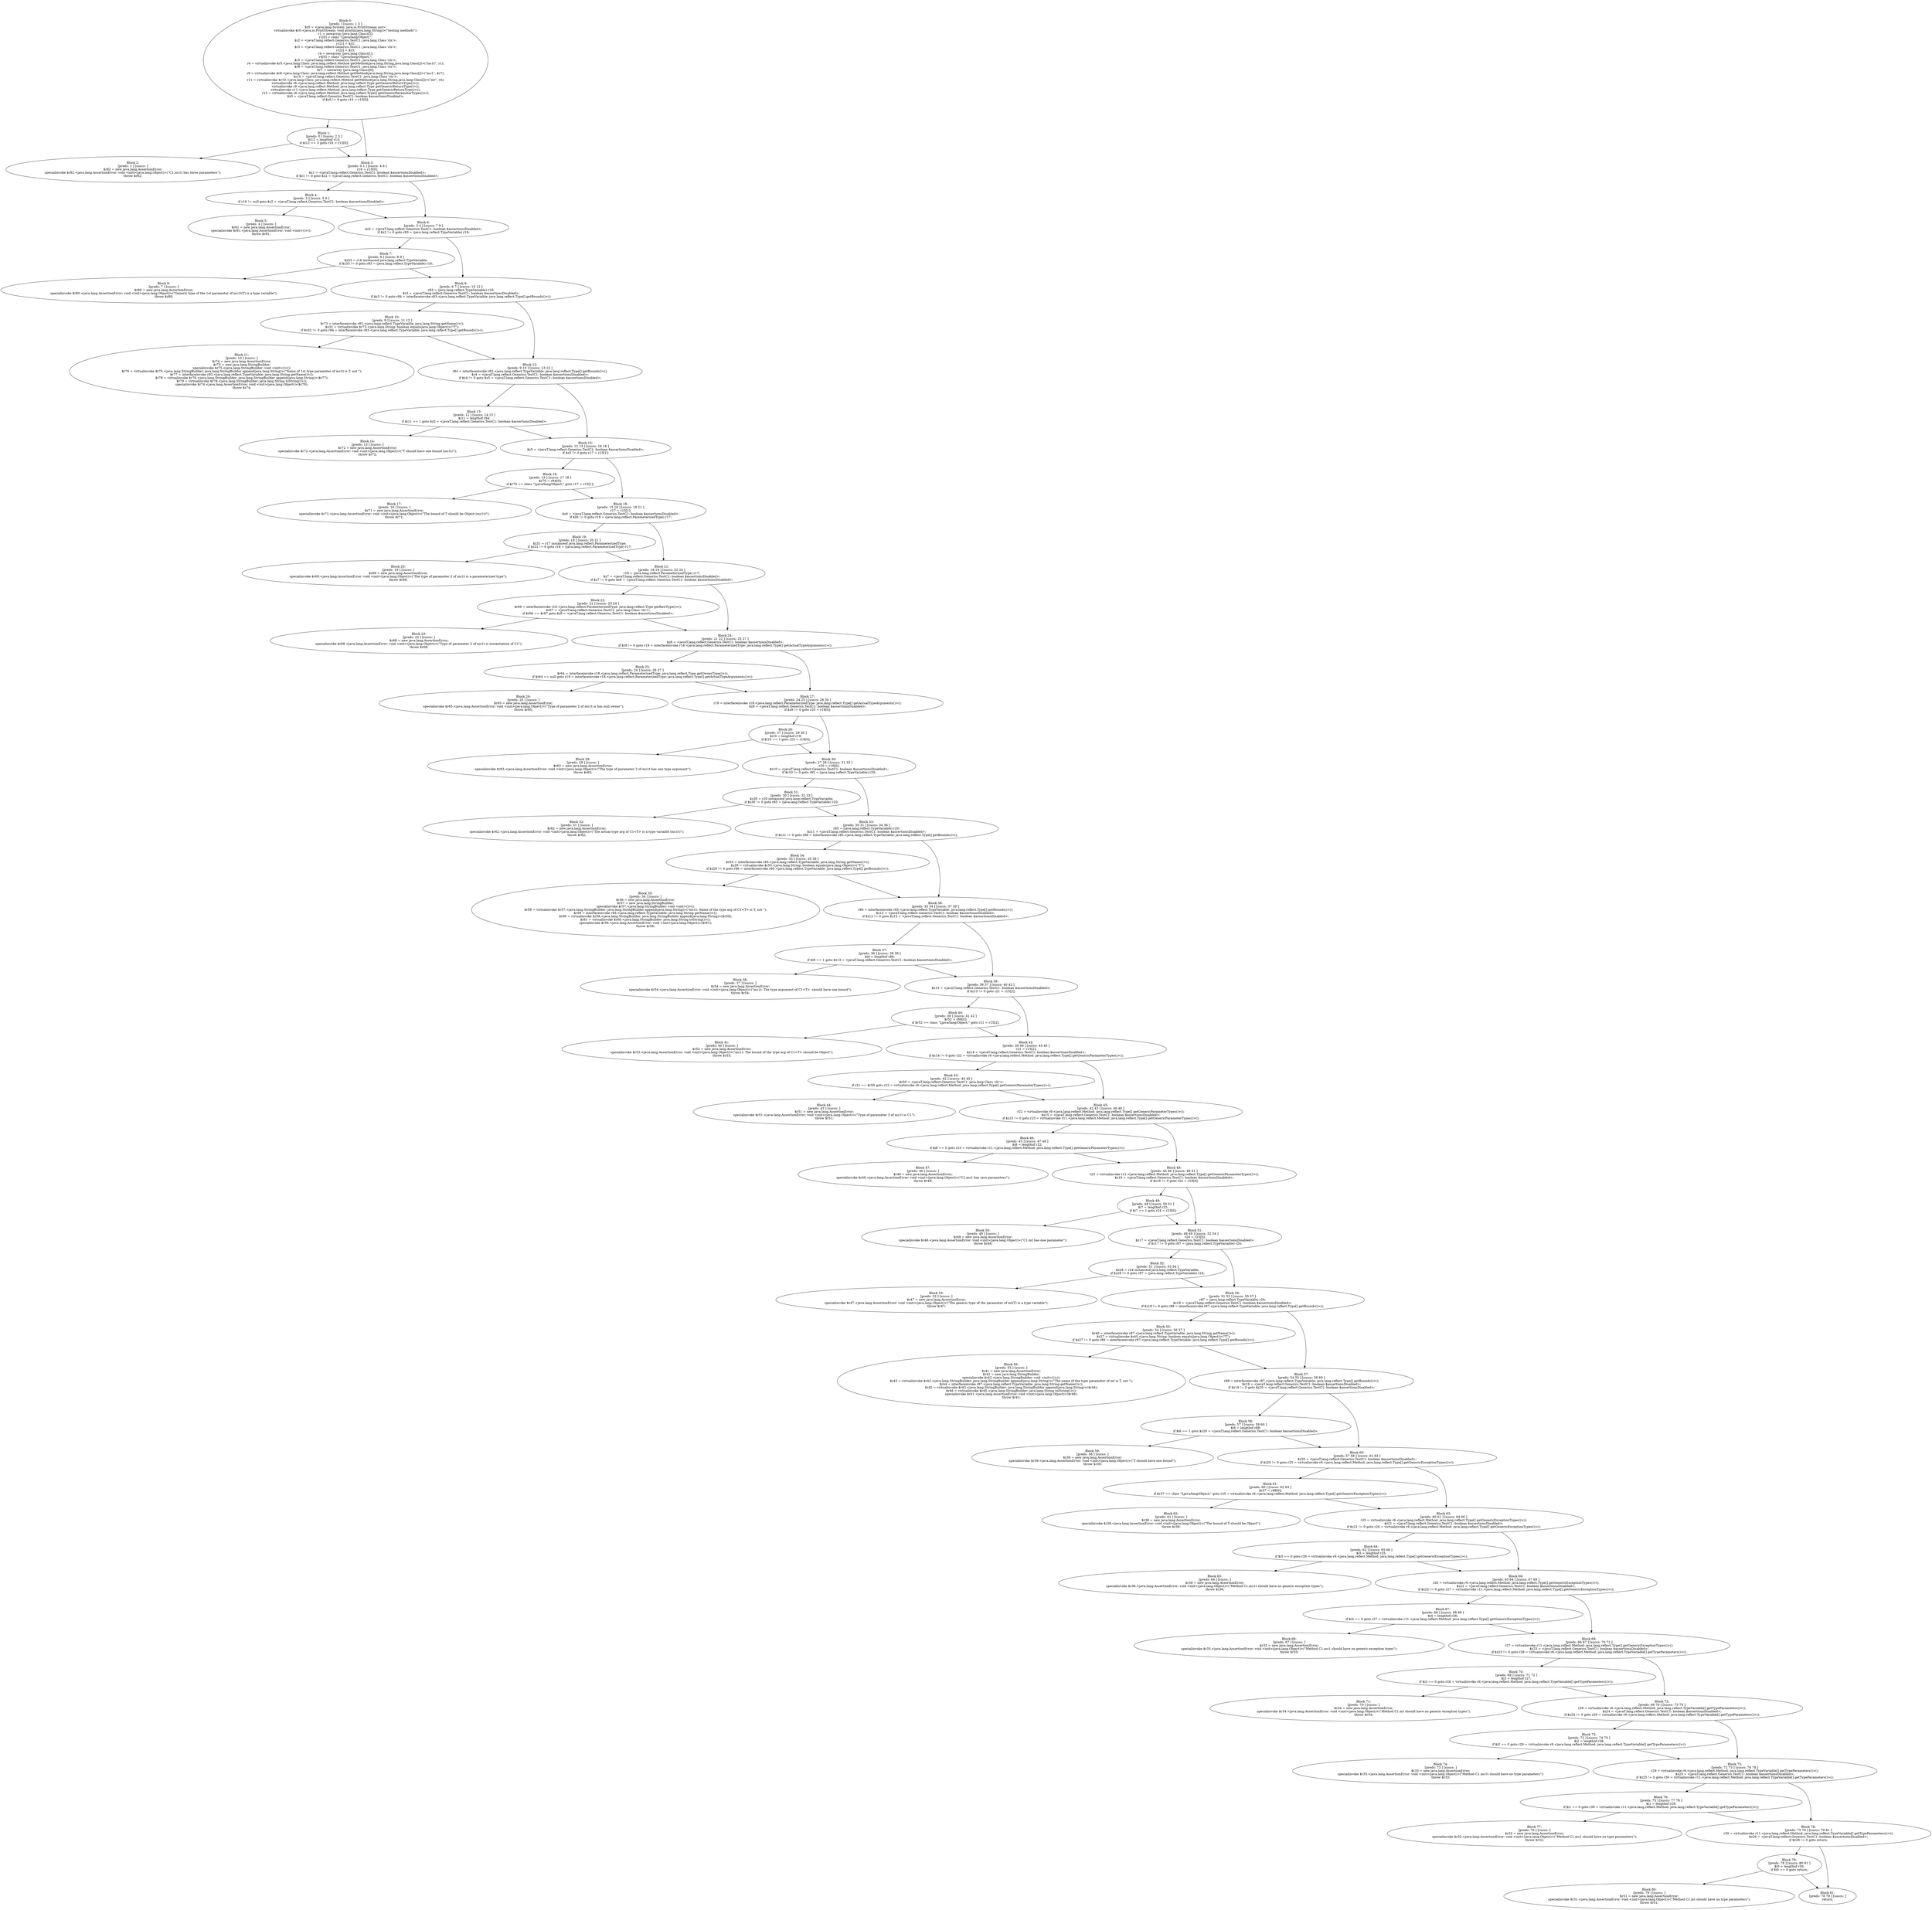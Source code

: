 digraph "unitGraph" {
    "Block 0:
[preds: ] [succs: 1 3 ]
$r0 = <java.lang.System: java.io.PrintStream out>;
virtualinvoke $r0.<java.io.PrintStream: void println(java.lang.String)>(\"testing methods\");
r1 = newarray (java.lang.Class)[3];
r1[0] = class \"Ljava/lang/Object;\";
$r2 = <javaT.lang.reflect.Generics.TestC1: java.lang.Class 'cls'>;
r1[1] = $r2;
$r3 = <javaT.lang.reflect.Generics.TestC1: java.lang.Class 'cls'>;
r1[2] = $r3;
r4 = newarray (java.lang.Class)[1];
r4[0] = class \"Ljava/lang/Object;\";
$r5 = <javaT.lang.reflect.Generics.TestC1: java.lang.Class 'cls'>;
r6 = virtualinvoke $r5.<java.lang.Class: java.lang.reflect.Method getMethod(java.lang.String,java.lang.Class[])>(\"mc1t\", r1);
$r8 = <javaT.lang.reflect.Generics.TestC1: java.lang.Class 'cls'>;
$r7 = newarray (java.lang.Class)[0];
r9 = virtualinvoke $r8.<java.lang.Class: java.lang.reflect.Method getMethod(java.lang.String,java.lang.Class[])>(\"mc1\", $r7);
$r10 = <javaT.lang.reflect.Generics.TestC1: java.lang.Class 'cls'>;
r11 = virtualinvoke $r10.<java.lang.Class: java.lang.reflect.Method getMethod(java.lang.String,java.lang.Class[])>(\"mt\", r4);
virtualinvoke r6.<java.lang.reflect.Method: java.lang.reflect.Type getGenericReturnType()>();
virtualinvoke r9.<java.lang.reflect.Method: java.lang.reflect.Type getGenericReturnType()>();
virtualinvoke r11.<java.lang.reflect.Method: java.lang.reflect.Type getGenericReturnType()>();
r15 = virtualinvoke r6.<java.lang.reflect.Method: java.lang.reflect.Type[] getGenericParameterTypes()>();
$z0 = <javaT.lang.reflect.Generics.TestC1: boolean $assertionsDisabled>;
if $z0 != 0 goto r16 = r15[0];
"
    "Block 1:
[preds: 0 ] [succs: 2 3 ]
$i12 = lengthof r15;
if $i12 == 3 goto r16 = r15[0];
"
    "Block 2:
[preds: 1 ] [succs: ]
$r82 = new java.lang.AssertionError;
specialinvoke $r82.<java.lang.AssertionError: void <init>(java.lang.Object)>(\"C1.mc1t has three parameters\");
throw $r82;
"
    "Block 3:
[preds: 0 1 ] [succs: 4 6 ]
r16 = r15[0];
$z1 = <javaT.lang.reflect.Generics.TestC1: boolean $assertionsDisabled>;
if $z1 != 0 goto $z2 = <javaT.lang.reflect.Generics.TestC1: boolean $assertionsDisabled>;
"
    "Block 4:
[preds: 3 ] [succs: 5 6 ]
if r16 != null goto $z2 = <javaT.lang.reflect.Generics.TestC1: boolean $assertionsDisabled>;
"
    "Block 5:
[preds: 4 ] [succs: ]
$r81 = new java.lang.AssertionError;
specialinvoke $r81.<java.lang.AssertionError: void <init>()>();
throw $r81;
"
    "Block 6:
[preds: 3 4 ] [succs: 7 9 ]
$z2 = <javaT.lang.reflect.Generics.TestC1: boolean $assertionsDisabled>;
if $z2 != 0 goto r83 = (java.lang.reflect.TypeVariable) r16;
"
    "Block 7:
[preds: 6 ] [succs: 8 9 ]
$z33 = r16 instanceof java.lang.reflect.TypeVariable;
if $z33 != 0 goto r83 = (java.lang.reflect.TypeVariable) r16;
"
    "Block 8:
[preds: 7 ] [succs: ]
$r80 = new java.lang.AssertionError;
specialinvoke $r80.<java.lang.AssertionError: void <init>(java.lang.Object)>(\"Generic type of the 1st parameter of mc1t(T) is a type variable\");
throw $r80;
"
    "Block 9:
[preds: 6 7 ] [succs: 10 12 ]
r83 = (java.lang.reflect.TypeVariable) r16;
$z3 = <javaT.lang.reflect.Generics.TestC1: boolean $assertionsDisabled>;
if $z3 != 0 goto r84 = interfaceinvoke r83.<java.lang.reflect.TypeVariable: java.lang.reflect.Type[] getBounds()>();
"
    "Block 10:
[preds: 9 ] [succs: 11 12 ]
$r73 = interfaceinvoke r83.<java.lang.reflect.TypeVariable: java.lang.String getName()>();
$z32 = virtualinvoke $r73.<java.lang.String: boolean equals(java.lang.Object)>(\"T\");
if $z32 != 0 goto r84 = interfaceinvoke r83.<java.lang.reflect.TypeVariable: java.lang.reflect.Type[] getBounds()>();
"
    "Block 11:
[preds: 10 ] [succs: ]
$r74 = new java.lang.AssertionError;
$r75 = new java.lang.StringBuilder;
specialinvoke $r75.<java.lang.StringBuilder: void <init>()>();
$r76 = virtualinvoke $r75.<java.lang.StringBuilder: java.lang.StringBuilder append(java.lang.String)>(\"Name of 1st type parameter of mc1t is T, not \");
$r77 = interfaceinvoke r83.<java.lang.reflect.TypeVariable: java.lang.String getName()>();
$r78 = virtualinvoke $r76.<java.lang.StringBuilder: java.lang.StringBuilder append(java.lang.String)>($r77);
$r79 = virtualinvoke $r78.<java.lang.StringBuilder: java.lang.String toString()>();
specialinvoke $r74.<java.lang.AssertionError: void <init>(java.lang.Object)>($r79);
throw $r74;
"
    "Block 12:
[preds: 9 10 ] [succs: 13 15 ]
r84 = interfaceinvoke r83.<java.lang.reflect.TypeVariable: java.lang.reflect.Type[] getBounds()>();
$z4 = <javaT.lang.reflect.Generics.TestC1: boolean $assertionsDisabled>;
if $z4 != 0 goto $z5 = <javaT.lang.reflect.Generics.TestC1: boolean $assertionsDisabled>;
"
    "Block 13:
[preds: 12 ] [succs: 14 15 ]
$i11 = lengthof r84;
if $i11 == 1 goto $z5 = <javaT.lang.reflect.Generics.TestC1: boolean $assertionsDisabled>;
"
    "Block 14:
[preds: 13 ] [succs: ]
$r72 = new java.lang.AssertionError;
specialinvoke $r72.<java.lang.AssertionError: void <init>(java.lang.Object)>(\"T should have one bound (mc1t)\");
throw $r72;
"
    "Block 15:
[preds: 12 13 ] [succs: 16 18 ]
$z5 = <javaT.lang.reflect.Generics.TestC1: boolean $assertionsDisabled>;
if $z5 != 0 goto r17 = r15[1];
"
    "Block 16:
[preds: 15 ] [succs: 17 18 ]
$r70 = r84[0];
if $r70 == class \"Ljava/lang/Object;\" goto r17 = r15[1];
"
    "Block 17:
[preds: 16 ] [succs: ]
$r71 = new java.lang.AssertionError;
specialinvoke $r71.<java.lang.AssertionError: void <init>(java.lang.Object)>(\"The bound of T should be Object (mc1t)\");
throw $r71;
"
    "Block 18:
[preds: 15 16 ] [succs: 19 21 ]
r17 = r15[1];
$z6 = <javaT.lang.reflect.Generics.TestC1: boolean $assertionsDisabled>;
if $z6 != 0 goto r18 = (java.lang.reflect.ParameterizedType) r17;
"
    "Block 19:
[preds: 18 ] [succs: 20 21 ]
$z31 = r17 instanceof java.lang.reflect.ParameterizedType;
if $z31 != 0 goto r18 = (java.lang.reflect.ParameterizedType) r17;
"
    "Block 20:
[preds: 19 ] [succs: ]
$r69 = new java.lang.AssertionError;
specialinvoke $r69.<java.lang.AssertionError: void <init>(java.lang.Object)>(\"The type of parameter 2 of mc1t is a parameterized type\");
throw $r69;
"
    "Block 21:
[preds: 18 19 ] [succs: 22 24 ]
r18 = (java.lang.reflect.ParameterizedType) r17;
$z7 = <javaT.lang.reflect.Generics.TestC1: boolean $assertionsDisabled>;
if $z7 != 0 goto $z8 = <javaT.lang.reflect.Generics.TestC1: boolean $assertionsDisabled>;
"
    "Block 22:
[preds: 21 ] [succs: 23 24 ]
$r66 = interfaceinvoke r18.<java.lang.reflect.ParameterizedType: java.lang.reflect.Type getRawType()>();
$r67 = <javaT.lang.reflect.Generics.TestC1: java.lang.Class 'cls'>;
if $r66 == $r67 goto $z8 = <javaT.lang.reflect.Generics.TestC1: boolean $assertionsDisabled>;
"
    "Block 23:
[preds: 22 ] [succs: ]
$r68 = new java.lang.AssertionError;
specialinvoke $r68.<java.lang.AssertionError: void <init>(java.lang.Object)>(\"Type of parameter 2 of mc1t is instantiation of C1\");
throw $r68;
"
    "Block 24:
[preds: 21 22 ] [succs: 25 27 ]
$z8 = <javaT.lang.reflect.Generics.TestC1: boolean $assertionsDisabled>;
if $z8 != 0 goto r19 = interfaceinvoke r18.<java.lang.reflect.ParameterizedType: java.lang.reflect.Type[] getActualTypeArguments()>();
"
    "Block 25:
[preds: 24 ] [succs: 26 27 ]
$r64 = interfaceinvoke r18.<java.lang.reflect.ParameterizedType: java.lang.reflect.Type getOwnerType()>();
if $r64 == null goto r19 = interfaceinvoke r18.<java.lang.reflect.ParameterizedType: java.lang.reflect.Type[] getActualTypeArguments()>();
"
    "Block 26:
[preds: 25 ] [succs: ]
$r65 = new java.lang.AssertionError;
specialinvoke $r65.<java.lang.AssertionError: void <init>(java.lang.Object)>(\"Type of parameter 2 of mc1t is has null owner\");
throw $r65;
"
    "Block 27:
[preds: 24 25 ] [succs: 28 30 ]
r19 = interfaceinvoke r18.<java.lang.reflect.ParameterizedType: java.lang.reflect.Type[] getActualTypeArguments()>();
$z9 = <javaT.lang.reflect.Generics.TestC1: boolean $assertionsDisabled>;
if $z9 != 0 goto r20 = r19[0];
"
    "Block 28:
[preds: 27 ] [succs: 29 30 ]
$i10 = lengthof r19;
if $i10 == 1 goto r20 = r19[0];
"
    "Block 29:
[preds: 28 ] [succs: ]
$r63 = new java.lang.AssertionError;
specialinvoke $r63.<java.lang.AssertionError: void <init>(java.lang.Object)>(\"The type of parameter 2 of mc1t has one type argument\");
throw $r63;
"
    "Block 30:
[preds: 27 28 ] [succs: 31 33 ]
r20 = r19[0];
$z10 = <javaT.lang.reflect.Generics.TestC1: boolean $assertionsDisabled>;
if $z10 != 0 goto r85 = (java.lang.reflect.TypeVariable) r20;
"
    "Block 31:
[preds: 30 ] [succs: 32 33 ]
$z30 = r20 instanceof java.lang.reflect.TypeVariable;
if $z30 != 0 goto r85 = (java.lang.reflect.TypeVariable) r20;
"
    "Block 32:
[preds: 31 ] [succs: ]
$r62 = new java.lang.AssertionError;
specialinvoke $r62.<java.lang.AssertionError: void <init>(java.lang.Object)>(\"The actual type arg of C1<T> is a type variable (mc1t)\");
throw $r62;
"
    "Block 33:
[preds: 30 31 ] [succs: 34 36 ]
r85 = (java.lang.reflect.TypeVariable) r20;
$z11 = <javaT.lang.reflect.Generics.TestC1: boolean $assertionsDisabled>;
if $z11 != 0 goto r86 = interfaceinvoke r85.<java.lang.reflect.TypeVariable: java.lang.reflect.Type[] getBounds()>();
"
    "Block 34:
[preds: 33 ] [succs: 35 36 ]
$r55 = interfaceinvoke r85.<java.lang.reflect.TypeVariable: java.lang.String getName()>();
$z29 = virtualinvoke $r55.<java.lang.String: boolean equals(java.lang.Object)>(\"T\");
if $z29 != 0 goto r86 = interfaceinvoke r85.<java.lang.reflect.TypeVariable: java.lang.reflect.Type[] getBounds()>();
"
    "Block 35:
[preds: 34 ] [succs: ]
$r56 = new java.lang.AssertionError;
$r57 = new java.lang.StringBuilder;
specialinvoke $r57.<java.lang.StringBuilder: void <init>()>();
$r58 = virtualinvoke $r57.<java.lang.StringBuilder: java.lang.StringBuilder append(java.lang.String)>(\"mc1t: Name of the type arg of C1<T> is T, not \");
$r59 = interfaceinvoke r85.<java.lang.reflect.TypeVariable: java.lang.String getName()>();
$r60 = virtualinvoke $r58.<java.lang.StringBuilder: java.lang.StringBuilder append(java.lang.String)>($r59);
$r61 = virtualinvoke $r60.<java.lang.StringBuilder: java.lang.String toString()>();
specialinvoke $r56.<java.lang.AssertionError: void <init>(java.lang.Object)>($r61);
throw $r56;
"
    "Block 36:
[preds: 33 34 ] [succs: 37 39 ]
r86 = interfaceinvoke r85.<java.lang.reflect.TypeVariable: java.lang.reflect.Type[] getBounds()>();
$z12 = <javaT.lang.reflect.Generics.TestC1: boolean $assertionsDisabled>;
if $z12 != 0 goto $z13 = <javaT.lang.reflect.Generics.TestC1: boolean $assertionsDisabled>;
"
    "Block 37:
[preds: 36 ] [succs: 38 39 ]
$i9 = lengthof r86;
if $i9 == 1 goto $z13 = <javaT.lang.reflect.Generics.TestC1: boolean $assertionsDisabled>;
"
    "Block 38:
[preds: 37 ] [succs: ]
$r54 = new java.lang.AssertionError;
specialinvoke $r54.<java.lang.AssertionError: void <init>(java.lang.Object)>(\"mc1t: The type argument of C1<T>  should have one bound\");
throw $r54;
"
    "Block 39:
[preds: 36 37 ] [succs: 40 42 ]
$z13 = <javaT.lang.reflect.Generics.TestC1: boolean $assertionsDisabled>;
if $z13 != 0 goto r21 = r15[2];
"
    "Block 40:
[preds: 39 ] [succs: 41 42 ]
$r52 = r86[0];
if $r52 == class \"Ljava/lang/Object;\" goto r21 = r15[2];
"
    "Block 41:
[preds: 40 ] [succs: ]
$r53 = new java.lang.AssertionError;
specialinvoke $r53.<java.lang.AssertionError: void <init>(java.lang.Object)>(\"mc1t: The bound of the type arg of C1<T> should be Object\");
throw $r53;
"
    "Block 42:
[preds: 39 40 ] [succs: 43 45 ]
r21 = r15[2];
$z14 = <javaT.lang.reflect.Generics.TestC1: boolean $assertionsDisabled>;
if $z14 != 0 goto r22 = virtualinvoke r9.<java.lang.reflect.Method: java.lang.reflect.Type[] getGenericParameterTypes()>();
"
    "Block 43:
[preds: 42 ] [succs: 44 45 ]
$r50 = <javaT.lang.reflect.Generics.TestC1: java.lang.Class 'cls'>;
if r21 == $r50 goto r22 = virtualinvoke r9.<java.lang.reflect.Method: java.lang.reflect.Type[] getGenericParameterTypes()>();
"
    "Block 44:
[preds: 43 ] [succs: ]
$r51 = new java.lang.AssertionError;
specialinvoke $r51.<java.lang.AssertionError: void <init>(java.lang.Object)>(\"Type of parameter 3 of mc1t is C1\");
throw $r51;
"
    "Block 45:
[preds: 42 43 ] [succs: 46 48 ]
r22 = virtualinvoke r9.<java.lang.reflect.Method: java.lang.reflect.Type[] getGenericParameterTypes()>();
$z15 = <javaT.lang.reflect.Generics.TestC1: boolean $assertionsDisabled>;
if $z15 != 0 goto r23 = virtualinvoke r11.<java.lang.reflect.Method: java.lang.reflect.Type[] getGenericParameterTypes()>();
"
    "Block 46:
[preds: 45 ] [succs: 47 48 ]
$i8 = lengthof r22;
if $i8 == 0 goto r23 = virtualinvoke r11.<java.lang.reflect.Method: java.lang.reflect.Type[] getGenericParameterTypes()>();
"
    "Block 47:
[preds: 46 ] [succs: ]
$r49 = new java.lang.AssertionError;
specialinvoke $r49.<java.lang.AssertionError: void <init>(java.lang.Object)>(\"C1.mc1 has zero parameters\");
throw $r49;
"
    "Block 48:
[preds: 45 46 ] [succs: 49 51 ]
r23 = virtualinvoke r11.<java.lang.reflect.Method: java.lang.reflect.Type[] getGenericParameterTypes()>();
$z16 = <javaT.lang.reflect.Generics.TestC1: boolean $assertionsDisabled>;
if $z16 != 0 goto r24 = r23[0];
"
    "Block 49:
[preds: 48 ] [succs: 50 51 ]
$i7 = lengthof r23;
if $i7 == 1 goto r24 = r23[0];
"
    "Block 50:
[preds: 49 ] [succs: ]
$r48 = new java.lang.AssertionError;
specialinvoke $r48.<java.lang.AssertionError: void <init>(java.lang.Object)>(\"C1.mt has one parameter\");
throw $r48;
"
    "Block 51:
[preds: 48 49 ] [succs: 52 54 ]
r24 = r23[0];
$z17 = <javaT.lang.reflect.Generics.TestC1: boolean $assertionsDisabled>;
if $z17 != 0 goto r87 = (java.lang.reflect.TypeVariable) r24;
"
    "Block 52:
[preds: 51 ] [succs: 53 54 ]
$z28 = r24 instanceof java.lang.reflect.TypeVariable;
if $z28 != 0 goto r87 = (java.lang.reflect.TypeVariable) r24;
"
    "Block 53:
[preds: 52 ] [succs: ]
$r47 = new java.lang.AssertionError;
specialinvoke $r47.<java.lang.AssertionError: void <init>(java.lang.Object)>(\"The generic type of the parameter of mt(T) is a type variable\");
throw $r47;
"
    "Block 54:
[preds: 51 52 ] [succs: 55 57 ]
r87 = (java.lang.reflect.TypeVariable) r24;
$z18 = <javaT.lang.reflect.Generics.TestC1: boolean $assertionsDisabled>;
if $z18 != 0 goto r88 = interfaceinvoke r87.<java.lang.reflect.TypeVariable: java.lang.reflect.Type[] getBounds()>();
"
    "Block 55:
[preds: 54 ] [succs: 56 57 ]
$r40 = interfaceinvoke r87.<java.lang.reflect.TypeVariable: java.lang.String getName()>();
$z27 = virtualinvoke $r40.<java.lang.String: boolean equals(java.lang.Object)>(\"T\");
if $z27 != 0 goto r88 = interfaceinvoke r87.<java.lang.reflect.TypeVariable: java.lang.reflect.Type[] getBounds()>();
"
    "Block 56:
[preds: 55 ] [succs: ]
$r41 = new java.lang.AssertionError;
$r42 = new java.lang.StringBuilder;
specialinvoke $r42.<java.lang.StringBuilder: void <init>()>();
$r43 = virtualinvoke $r42.<java.lang.StringBuilder: java.lang.StringBuilder append(java.lang.String)>(\"The name of the type parameter of mt is T, not \");
$r44 = interfaceinvoke r87.<java.lang.reflect.TypeVariable: java.lang.String getName()>();
$r45 = virtualinvoke $r43.<java.lang.StringBuilder: java.lang.StringBuilder append(java.lang.String)>($r44);
$r46 = virtualinvoke $r45.<java.lang.StringBuilder: java.lang.String toString()>();
specialinvoke $r41.<java.lang.AssertionError: void <init>(java.lang.Object)>($r46);
throw $r41;
"
    "Block 57:
[preds: 54 55 ] [succs: 58 60 ]
r88 = interfaceinvoke r87.<java.lang.reflect.TypeVariable: java.lang.reflect.Type[] getBounds()>();
$z19 = <javaT.lang.reflect.Generics.TestC1: boolean $assertionsDisabled>;
if $z19 != 0 goto $z20 = <javaT.lang.reflect.Generics.TestC1: boolean $assertionsDisabled>;
"
    "Block 58:
[preds: 57 ] [succs: 59 60 ]
$i6 = lengthof r88;
if $i6 == 1 goto $z20 = <javaT.lang.reflect.Generics.TestC1: boolean $assertionsDisabled>;
"
    "Block 59:
[preds: 58 ] [succs: ]
$r39 = new java.lang.AssertionError;
specialinvoke $r39.<java.lang.AssertionError: void <init>(java.lang.Object)>(\"T should have one bound\");
throw $r39;
"
    "Block 60:
[preds: 57 58 ] [succs: 61 63 ]
$z20 = <javaT.lang.reflect.Generics.TestC1: boolean $assertionsDisabled>;
if $z20 != 0 goto r25 = virtualinvoke r6.<java.lang.reflect.Method: java.lang.reflect.Type[] getGenericExceptionTypes()>();
"
    "Block 61:
[preds: 60 ] [succs: 62 63 ]
$r37 = r88[0];
if $r37 == class \"Ljava/lang/Object;\" goto r25 = virtualinvoke r6.<java.lang.reflect.Method: java.lang.reflect.Type[] getGenericExceptionTypes()>();
"
    "Block 62:
[preds: 61 ] [succs: ]
$r38 = new java.lang.AssertionError;
specialinvoke $r38.<java.lang.AssertionError: void <init>(java.lang.Object)>(\"The bound of T should be Object\");
throw $r38;
"
    "Block 63:
[preds: 60 61 ] [succs: 64 66 ]
r25 = virtualinvoke r6.<java.lang.reflect.Method: java.lang.reflect.Type[] getGenericExceptionTypes()>();
$z21 = <javaT.lang.reflect.Generics.TestC1: boolean $assertionsDisabled>;
if $z21 != 0 goto r26 = virtualinvoke r9.<java.lang.reflect.Method: java.lang.reflect.Type[] getGenericExceptionTypes()>();
"
    "Block 64:
[preds: 63 ] [succs: 65 66 ]
$i5 = lengthof r25;
if $i5 == 0 goto r26 = virtualinvoke r9.<java.lang.reflect.Method: java.lang.reflect.Type[] getGenericExceptionTypes()>();
"
    "Block 65:
[preds: 64 ] [succs: ]
$r36 = new java.lang.AssertionError;
specialinvoke $r36.<java.lang.AssertionError: void <init>(java.lang.Object)>(\"Method C1.mc1t should have no generic exception types\");
throw $r36;
"
    "Block 66:
[preds: 63 64 ] [succs: 67 69 ]
r26 = virtualinvoke r9.<java.lang.reflect.Method: java.lang.reflect.Type[] getGenericExceptionTypes()>();
$z22 = <javaT.lang.reflect.Generics.TestC1: boolean $assertionsDisabled>;
if $z22 != 0 goto r27 = virtualinvoke r11.<java.lang.reflect.Method: java.lang.reflect.Type[] getGenericExceptionTypes()>();
"
    "Block 67:
[preds: 66 ] [succs: 68 69 ]
$i4 = lengthof r26;
if $i4 == 0 goto r27 = virtualinvoke r11.<java.lang.reflect.Method: java.lang.reflect.Type[] getGenericExceptionTypes()>();
"
    "Block 68:
[preds: 67 ] [succs: ]
$r35 = new java.lang.AssertionError;
specialinvoke $r35.<java.lang.AssertionError: void <init>(java.lang.Object)>(\"Method C1.mc1 should have no generic exception types\");
throw $r35;
"
    "Block 69:
[preds: 66 67 ] [succs: 70 72 ]
r27 = virtualinvoke r11.<java.lang.reflect.Method: java.lang.reflect.Type[] getGenericExceptionTypes()>();
$z23 = <javaT.lang.reflect.Generics.TestC1: boolean $assertionsDisabled>;
if $z23 != 0 goto r28 = virtualinvoke r6.<java.lang.reflect.Method: java.lang.reflect.TypeVariable[] getTypeParameters()>();
"
    "Block 70:
[preds: 69 ] [succs: 71 72 ]
$i3 = lengthof r27;
if $i3 == 0 goto r28 = virtualinvoke r6.<java.lang.reflect.Method: java.lang.reflect.TypeVariable[] getTypeParameters()>();
"
    "Block 71:
[preds: 70 ] [succs: ]
$r34 = new java.lang.AssertionError;
specialinvoke $r34.<java.lang.AssertionError: void <init>(java.lang.Object)>(\"Method C1.mt should have no generic exception types\");
throw $r34;
"
    "Block 72:
[preds: 69 70 ] [succs: 73 75 ]
r28 = virtualinvoke r6.<java.lang.reflect.Method: java.lang.reflect.TypeVariable[] getTypeParameters()>();
$z24 = <javaT.lang.reflect.Generics.TestC1: boolean $assertionsDisabled>;
if $z24 != 0 goto r29 = virtualinvoke r9.<java.lang.reflect.Method: java.lang.reflect.TypeVariable[] getTypeParameters()>();
"
    "Block 73:
[preds: 72 ] [succs: 74 75 ]
$i2 = lengthof r28;
if $i2 == 0 goto r29 = virtualinvoke r9.<java.lang.reflect.Method: java.lang.reflect.TypeVariable[] getTypeParameters()>();
"
    "Block 74:
[preds: 73 ] [succs: ]
$r33 = new java.lang.AssertionError;
specialinvoke $r33.<java.lang.AssertionError: void <init>(java.lang.Object)>(\"Method C1.mc1t should have no type parameters\");
throw $r33;
"
    "Block 75:
[preds: 72 73 ] [succs: 76 78 ]
r29 = virtualinvoke r9.<java.lang.reflect.Method: java.lang.reflect.TypeVariable[] getTypeParameters()>();
$z25 = <javaT.lang.reflect.Generics.TestC1: boolean $assertionsDisabled>;
if $z25 != 0 goto r30 = virtualinvoke r11.<java.lang.reflect.Method: java.lang.reflect.TypeVariable[] getTypeParameters()>();
"
    "Block 76:
[preds: 75 ] [succs: 77 78 ]
$i1 = lengthof r29;
if $i1 == 0 goto r30 = virtualinvoke r11.<java.lang.reflect.Method: java.lang.reflect.TypeVariable[] getTypeParameters()>();
"
    "Block 77:
[preds: 76 ] [succs: ]
$r32 = new java.lang.AssertionError;
specialinvoke $r32.<java.lang.AssertionError: void <init>(java.lang.Object)>(\"Method C1.mc1 should have no type parameters\");
throw $r32;
"
    "Block 78:
[preds: 75 76 ] [succs: 79 81 ]
r30 = virtualinvoke r11.<java.lang.reflect.Method: java.lang.reflect.TypeVariable[] getTypeParameters()>();
$z26 = <javaT.lang.reflect.Generics.TestC1: boolean $assertionsDisabled>;
if $z26 != 0 goto return;
"
    "Block 79:
[preds: 78 ] [succs: 80 81 ]
$i0 = lengthof r30;
if $i0 == 0 goto return;
"
    "Block 80:
[preds: 79 ] [succs: ]
$r31 = new java.lang.AssertionError;
specialinvoke $r31.<java.lang.AssertionError: void <init>(java.lang.Object)>(\"Method C1.mt should have no type parameters\");
throw $r31;
"
    "Block 81:
[preds: 78 79 ] [succs: ]
return;
"
    "Block 0:
[preds: ] [succs: 1 3 ]
$r0 = <java.lang.System: java.io.PrintStream out>;
virtualinvoke $r0.<java.io.PrintStream: void println(java.lang.String)>(\"testing methods\");
r1 = newarray (java.lang.Class)[3];
r1[0] = class \"Ljava/lang/Object;\";
$r2 = <javaT.lang.reflect.Generics.TestC1: java.lang.Class 'cls'>;
r1[1] = $r2;
$r3 = <javaT.lang.reflect.Generics.TestC1: java.lang.Class 'cls'>;
r1[2] = $r3;
r4 = newarray (java.lang.Class)[1];
r4[0] = class \"Ljava/lang/Object;\";
$r5 = <javaT.lang.reflect.Generics.TestC1: java.lang.Class 'cls'>;
r6 = virtualinvoke $r5.<java.lang.Class: java.lang.reflect.Method getMethod(java.lang.String,java.lang.Class[])>(\"mc1t\", r1);
$r8 = <javaT.lang.reflect.Generics.TestC1: java.lang.Class 'cls'>;
$r7 = newarray (java.lang.Class)[0];
r9 = virtualinvoke $r8.<java.lang.Class: java.lang.reflect.Method getMethod(java.lang.String,java.lang.Class[])>(\"mc1\", $r7);
$r10 = <javaT.lang.reflect.Generics.TestC1: java.lang.Class 'cls'>;
r11 = virtualinvoke $r10.<java.lang.Class: java.lang.reflect.Method getMethod(java.lang.String,java.lang.Class[])>(\"mt\", r4);
virtualinvoke r6.<java.lang.reflect.Method: java.lang.reflect.Type getGenericReturnType()>();
virtualinvoke r9.<java.lang.reflect.Method: java.lang.reflect.Type getGenericReturnType()>();
virtualinvoke r11.<java.lang.reflect.Method: java.lang.reflect.Type getGenericReturnType()>();
r15 = virtualinvoke r6.<java.lang.reflect.Method: java.lang.reflect.Type[] getGenericParameterTypes()>();
$z0 = <javaT.lang.reflect.Generics.TestC1: boolean $assertionsDisabled>;
if $z0 != 0 goto r16 = r15[0];
"->"Block 1:
[preds: 0 ] [succs: 2 3 ]
$i12 = lengthof r15;
if $i12 == 3 goto r16 = r15[0];
";
    "Block 0:
[preds: ] [succs: 1 3 ]
$r0 = <java.lang.System: java.io.PrintStream out>;
virtualinvoke $r0.<java.io.PrintStream: void println(java.lang.String)>(\"testing methods\");
r1 = newarray (java.lang.Class)[3];
r1[0] = class \"Ljava/lang/Object;\";
$r2 = <javaT.lang.reflect.Generics.TestC1: java.lang.Class 'cls'>;
r1[1] = $r2;
$r3 = <javaT.lang.reflect.Generics.TestC1: java.lang.Class 'cls'>;
r1[2] = $r3;
r4 = newarray (java.lang.Class)[1];
r4[0] = class \"Ljava/lang/Object;\";
$r5 = <javaT.lang.reflect.Generics.TestC1: java.lang.Class 'cls'>;
r6 = virtualinvoke $r5.<java.lang.Class: java.lang.reflect.Method getMethod(java.lang.String,java.lang.Class[])>(\"mc1t\", r1);
$r8 = <javaT.lang.reflect.Generics.TestC1: java.lang.Class 'cls'>;
$r7 = newarray (java.lang.Class)[0];
r9 = virtualinvoke $r8.<java.lang.Class: java.lang.reflect.Method getMethod(java.lang.String,java.lang.Class[])>(\"mc1\", $r7);
$r10 = <javaT.lang.reflect.Generics.TestC1: java.lang.Class 'cls'>;
r11 = virtualinvoke $r10.<java.lang.Class: java.lang.reflect.Method getMethod(java.lang.String,java.lang.Class[])>(\"mt\", r4);
virtualinvoke r6.<java.lang.reflect.Method: java.lang.reflect.Type getGenericReturnType()>();
virtualinvoke r9.<java.lang.reflect.Method: java.lang.reflect.Type getGenericReturnType()>();
virtualinvoke r11.<java.lang.reflect.Method: java.lang.reflect.Type getGenericReturnType()>();
r15 = virtualinvoke r6.<java.lang.reflect.Method: java.lang.reflect.Type[] getGenericParameterTypes()>();
$z0 = <javaT.lang.reflect.Generics.TestC1: boolean $assertionsDisabled>;
if $z0 != 0 goto r16 = r15[0];
"->"Block 3:
[preds: 0 1 ] [succs: 4 6 ]
r16 = r15[0];
$z1 = <javaT.lang.reflect.Generics.TestC1: boolean $assertionsDisabled>;
if $z1 != 0 goto $z2 = <javaT.lang.reflect.Generics.TestC1: boolean $assertionsDisabled>;
";
    "Block 1:
[preds: 0 ] [succs: 2 3 ]
$i12 = lengthof r15;
if $i12 == 3 goto r16 = r15[0];
"->"Block 2:
[preds: 1 ] [succs: ]
$r82 = new java.lang.AssertionError;
specialinvoke $r82.<java.lang.AssertionError: void <init>(java.lang.Object)>(\"C1.mc1t has three parameters\");
throw $r82;
";
    "Block 1:
[preds: 0 ] [succs: 2 3 ]
$i12 = lengthof r15;
if $i12 == 3 goto r16 = r15[0];
"->"Block 3:
[preds: 0 1 ] [succs: 4 6 ]
r16 = r15[0];
$z1 = <javaT.lang.reflect.Generics.TestC1: boolean $assertionsDisabled>;
if $z1 != 0 goto $z2 = <javaT.lang.reflect.Generics.TestC1: boolean $assertionsDisabled>;
";
    "Block 3:
[preds: 0 1 ] [succs: 4 6 ]
r16 = r15[0];
$z1 = <javaT.lang.reflect.Generics.TestC1: boolean $assertionsDisabled>;
if $z1 != 0 goto $z2 = <javaT.lang.reflect.Generics.TestC1: boolean $assertionsDisabled>;
"->"Block 4:
[preds: 3 ] [succs: 5 6 ]
if r16 != null goto $z2 = <javaT.lang.reflect.Generics.TestC1: boolean $assertionsDisabled>;
";
    "Block 3:
[preds: 0 1 ] [succs: 4 6 ]
r16 = r15[0];
$z1 = <javaT.lang.reflect.Generics.TestC1: boolean $assertionsDisabled>;
if $z1 != 0 goto $z2 = <javaT.lang.reflect.Generics.TestC1: boolean $assertionsDisabled>;
"->"Block 6:
[preds: 3 4 ] [succs: 7 9 ]
$z2 = <javaT.lang.reflect.Generics.TestC1: boolean $assertionsDisabled>;
if $z2 != 0 goto r83 = (java.lang.reflect.TypeVariable) r16;
";
    "Block 4:
[preds: 3 ] [succs: 5 6 ]
if r16 != null goto $z2 = <javaT.lang.reflect.Generics.TestC1: boolean $assertionsDisabled>;
"->"Block 5:
[preds: 4 ] [succs: ]
$r81 = new java.lang.AssertionError;
specialinvoke $r81.<java.lang.AssertionError: void <init>()>();
throw $r81;
";
    "Block 4:
[preds: 3 ] [succs: 5 6 ]
if r16 != null goto $z2 = <javaT.lang.reflect.Generics.TestC1: boolean $assertionsDisabled>;
"->"Block 6:
[preds: 3 4 ] [succs: 7 9 ]
$z2 = <javaT.lang.reflect.Generics.TestC1: boolean $assertionsDisabled>;
if $z2 != 0 goto r83 = (java.lang.reflect.TypeVariable) r16;
";
    "Block 6:
[preds: 3 4 ] [succs: 7 9 ]
$z2 = <javaT.lang.reflect.Generics.TestC1: boolean $assertionsDisabled>;
if $z2 != 0 goto r83 = (java.lang.reflect.TypeVariable) r16;
"->"Block 7:
[preds: 6 ] [succs: 8 9 ]
$z33 = r16 instanceof java.lang.reflect.TypeVariable;
if $z33 != 0 goto r83 = (java.lang.reflect.TypeVariable) r16;
";
    "Block 6:
[preds: 3 4 ] [succs: 7 9 ]
$z2 = <javaT.lang.reflect.Generics.TestC1: boolean $assertionsDisabled>;
if $z2 != 0 goto r83 = (java.lang.reflect.TypeVariable) r16;
"->"Block 9:
[preds: 6 7 ] [succs: 10 12 ]
r83 = (java.lang.reflect.TypeVariable) r16;
$z3 = <javaT.lang.reflect.Generics.TestC1: boolean $assertionsDisabled>;
if $z3 != 0 goto r84 = interfaceinvoke r83.<java.lang.reflect.TypeVariable: java.lang.reflect.Type[] getBounds()>();
";
    "Block 7:
[preds: 6 ] [succs: 8 9 ]
$z33 = r16 instanceof java.lang.reflect.TypeVariable;
if $z33 != 0 goto r83 = (java.lang.reflect.TypeVariable) r16;
"->"Block 8:
[preds: 7 ] [succs: ]
$r80 = new java.lang.AssertionError;
specialinvoke $r80.<java.lang.AssertionError: void <init>(java.lang.Object)>(\"Generic type of the 1st parameter of mc1t(T) is a type variable\");
throw $r80;
";
    "Block 7:
[preds: 6 ] [succs: 8 9 ]
$z33 = r16 instanceof java.lang.reflect.TypeVariable;
if $z33 != 0 goto r83 = (java.lang.reflect.TypeVariable) r16;
"->"Block 9:
[preds: 6 7 ] [succs: 10 12 ]
r83 = (java.lang.reflect.TypeVariable) r16;
$z3 = <javaT.lang.reflect.Generics.TestC1: boolean $assertionsDisabled>;
if $z3 != 0 goto r84 = interfaceinvoke r83.<java.lang.reflect.TypeVariable: java.lang.reflect.Type[] getBounds()>();
";
    "Block 9:
[preds: 6 7 ] [succs: 10 12 ]
r83 = (java.lang.reflect.TypeVariable) r16;
$z3 = <javaT.lang.reflect.Generics.TestC1: boolean $assertionsDisabled>;
if $z3 != 0 goto r84 = interfaceinvoke r83.<java.lang.reflect.TypeVariable: java.lang.reflect.Type[] getBounds()>();
"->"Block 10:
[preds: 9 ] [succs: 11 12 ]
$r73 = interfaceinvoke r83.<java.lang.reflect.TypeVariable: java.lang.String getName()>();
$z32 = virtualinvoke $r73.<java.lang.String: boolean equals(java.lang.Object)>(\"T\");
if $z32 != 0 goto r84 = interfaceinvoke r83.<java.lang.reflect.TypeVariable: java.lang.reflect.Type[] getBounds()>();
";
    "Block 9:
[preds: 6 7 ] [succs: 10 12 ]
r83 = (java.lang.reflect.TypeVariable) r16;
$z3 = <javaT.lang.reflect.Generics.TestC1: boolean $assertionsDisabled>;
if $z3 != 0 goto r84 = interfaceinvoke r83.<java.lang.reflect.TypeVariable: java.lang.reflect.Type[] getBounds()>();
"->"Block 12:
[preds: 9 10 ] [succs: 13 15 ]
r84 = interfaceinvoke r83.<java.lang.reflect.TypeVariable: java.lang.reflect.Type[] getBounds()>();
$z4 = <javaT.lang.reflect.Generics.TestC1: boolean $assertionsDisabled>;
if $z4 != 0 goto $z5 = <javaT.lang.reflect.Generics.TestC1: boolean $assertionsDisabled>;
";
    "Block 10:
[preds: 9 ] [succs: 11 12 ]
$r73 = interfaceinvoke r83.<java.lang.reflect.TypeVariable: java.lang.String getName()>();
$z32 = virtualinvoke $r73.<java.lang.String: boolean equals(java.lang.Object)>(\"T\");
if $z32 != 0 goto r84 = interfaceinvoke r83.<java.lang.reflect.TypeVariable: java.lang.reflect.Type[] getBounds()>();
"->"Block 11:
[preds: 10 ] [succs: ]
$r74 = new java.lang.AssertionError;
$r75 = new java.lang.StringBuilder;
specialinvoke $r75.<java.lang.StringBuilder: void <init>()>();
$r76 = virtualinvoke $r75.<java.lang.StringBuilder: java.lang.StringBuilder append(java.lang.String)>(\"Name of 1st type parameter of mc1t is T, not \");
$r77 = interfaceinvoke r83.<java.lang.reflect.TypeVariable: java.lang.String getName()>();
$r78 = virtualinvoke $r76.<java.lang.StringBuilder: java.lang.StringBuilder append(java.lang.String)>($r77);
$r79 = virtualinvoke $r78.<java.lang.StringBuilder: java.lang.String toString()>();
specialinvoke $r74.<java.lang.AssertionError: void <init>(java.lang.Object)>($r79);
throw $r74;
";
    "Block 10:
[preds: 9 ] [succs: 11 12 ]
$r73 = interfaceinvoke r83.<java.lang.reflect.TypeVariable: java.lang.String getName()>();
$z32 = virtualinvoke $r73.<java.lang.String: boolean equals(java.lang.Object)>(\"T\");
if $z32 != 0 goto r84 = interfaceinvoke r83.<java.lang.reflect.TypeVariable: java.lang.reflect.Type[] getBounds()>();
"->"Block 12:
[preds: 9 10 ] [succs: 13 15 ]
r84 = interfaceinvoke r83.<java.lang.reflect.TypeVariable: java.lang.reflect.Type[] getBounds()>();
$z4 = <javaT.lang.reflect.Generics.TestC1: boolean $assertionsDisabled>;
if $z4 != 0 goto $z5 = <javaT.lang.reflect.Generics.TestC1: boolean $assertionsDisabled>;
";
    "Block 12:
[preds: 9 10 ] [succs: 13 15 ]
r84 = interfaceinvoke r83.<java.lang.reflect.TypeVariable: java.lang.reflect.Type[] getBounds()>();
$z4 = <javaT.lang.reflect.Generics.TestC1: boolean $assertionsDisabled>;
if $z4 != 0 goto $z5 = <javaT.lang.reflect.Generics.TestC1: boolean $assertionsDisabled>;
"->"Block 13:
[preds: 12 ] [succs: 14 15 ]
$i11 = lengthof r84;
if $i11 == 1 goto $z5 = <javaT.lang.reflect.Generics.TestC1: boolean $assertionsDisabled>;
";
    "Block 12:
[preds: 9 10 ] [succs: 13 15 ]
r84 = interfaceinvoke r83.<java.lang.reflect.TypeVariable: java.lang.reflect.Type[] getBounds()>();
$z4 = <javaT.lang.reflect.Generics.TestC1: boolean $assertionsDisabled>;
if $z4 != 0 goto $z5 = <javaT.lang.reflect.Generics.TestC1: boolean $assertionsDisabled>;
"->"Block 15:
[preds: 12 13 ] [succs: 16 18 ]
$z5 = <javaT.lang.reflect.Generics.TestC1: boolean $assertionsDisabled>;
if $z5 != 0 goto r17 = r15[1];
";
    "Block 13:
[preds: 12 ] [succs: 14 15 ]
$i11 = lengthof r84;
if $i11 == 1 goto $z5 = <javaT.lang.reflect.Generics.TestC1: boolean $assertionsDisabled>;
"->"Block 14:
[preds: 13 ] [succs: ]
$r72 = new java.lang.AssertionError;
specialinvoke $r72.<java.lang.AssertionError: void <init>(java.lang.Object)>(\"T should have one bound (mc1t)\");
throw $r72;
";
    "Block 13:
[preds: 12 ] [succs: 14 15 ]
$i11 = lengthof r84;
if $i11 == 1 goto $z5 = <javaT.lang.reflect.Generics.TestC1: boolean $assertionsDisabled>;
"->"Block 15:
[preds: 12 13 ] [succs: 16 18 ]
$z5 = <javaT.lang.reflect.Generics.TestC1: boolean $assertionsDisabled>;
if $z5 != 0 goto r17 = r15[1];
";
    "Block 15:
[preds: 12 13 ] [succs: 16 18 ]
$z5 = <javaT.lang.reflect.Generics.TestC1: boolean $assertionsDisabled>;
if $z5 != 0 goto r17 = r15[1];
"->"Block 16:
[preds: 15 ] [succs: 17 18 ]
$r70 = r84[0];
if $r70 == class \"Ljava/lang/Object;\" goto r17 = r15[1];
";
    "Block 15:
[preds: 12 13 ] [succs: 16 18 ]
$z5 = <javaT.lang.reflect.Generics.TestC1: boolean $assertionsDisabled>;
if $z5 != 0 goto r17 = r15[1];
"->"Block 18:
[preds: 15 16 ] [succs: 19 21 ]
r17 = r15[1];
$z6 = <javaT.lang.reflect.Generics.TestC1: boolean $assertionsDisabled>;
if $z6 != 0 goto r18 = (java.lang.reflect.ParameterizedType) r17;
";
    "Block 16:
[preds: 15 ] [succs: 17 18 ]
$r70 = r84[0];
if $r70 == class \"Ljava/lang/Object;\" goto r17 = r15[1];
"->"Block 17:
[preds: 16 ] [succs: ]
$r71 = new java.lang.AssertionError;
specialinvoke $r71.<java.lang.AssertionError: void <init>(java.lang.Object)>(\"The bound of T should be Object (mc1t)\");
throw $r71;
";
    "Block 16:
[preds: 15 ] [succs: 17 18 ]
$r70 = r84[0];
if $r70 == class \"Ljava/lang/Object;\" goto r17 = r15[1];
"->"Block 18:
[preds: 15 16 ] [succs: 19 21 ]
r17 = r15[1];
$z6 = <javaT.lang.reflect.Generics.TestC1: boolean $assertionsDisabled>;
if $z6 != 0 goto r18 = (java.lang.reflect.ParameterizedType) r17;
";
    "Block 18:
[preds: 15 16 ] [succs: 19 21 ]
r17 = r15[1];
$z6 = <javaT.lang.reflect.Generics.TestC1: boolean $assertionsDisabled>;
if $z6 != 0 goto r18 = (java.lang.reflect.ParameterizedType) r17;
"->"Block 19:
[preds: 18 ] [succs: 20 21 ]
$z31 = r17 instanceof java.lang.reflect.ParameterizedType;
if $z31 != 0 goto r18 = (java.lang.reflect.ParameterizedType) r17;
";
    "Block 18:
[preds: 15 16 ] [succs: 19 21 ]
r17 = r15[1];
$z6 = <javaT.lang.reflect.Generics.TestC1: boolean $assertionsDisabled>;
if $z6 != 0 goto r18 = (java.lang.reflect.ParameterizedType) r17;
"->"Block 21:
[preds: 18 19 ] [succs: 22 24 ]
r18 = (java.lang.reflect.ParameterizedType) r17;
$z7 = <javaT.lang.reflect.Generics.TestC1: boolean $assertionsDisabled>;
if $z7 != 0 goto $z8 = <javaT.lang.reflect.Generics.TestC1: boolean $assertionsDisabled>;
";
    "Block 19:
[preds: 18 ] [succs: 20 21 ]
$z31 = r17 instanceof java.lang.reflect.ParameterizedType;
if $z31 != 0 goto r18 = (java.lang.reflect.ParameterizedType) r17;
"->"Block 20:
[preds: 19 ] [succs: ]
$r69 = new java.lang.AssertionError;
specialinvoke $r69.<java.lang.AssertionError: void <init>(java.lang.Object)>(\"The type of parameter 2 of mc1t is a parameterized type\");
throw $r69;
";
    "Block 19:
[preds: 18 ] [succs: 20 21 ]
$z31 = r17 instanceof java.lang.reflect.ParameterizedType;
if $z31 != 0 goto r18 = (java.lang.reflect.ParameterizedType) r17;
"->"Block 21:
[preds: 18 19 ] [succs: 22 24 ]
r18 = (java.lang.reflect.ParameterizedType) r17;
$z7 = <javaT.lang.reflect.Generics.TestC1: boolean $assertionsDisabled>;
if $z7 != 0 goto $z8 = <javaT.lang.reflect.Generics.TestC1: boolean $assertionsDisabled>;
";
    "Block 21:
[preds: 18 19 ] [succs: 22 24 ]
r18 = (java.lang.reflect.ParameterizedType) r17;
$z7 = <javaT.lang.reflect.Generics.TestC1: boolean $assertionsDisabled>;
if $z7 != 0 goto $z8 = <javaT.lang.reflect.Generics.TestC1: boolean $assertionsDisabled>;
"->"Block 22:
[preds: 21 ] [succs: 23 24 ]
$r66 = interfaceinvoke r18.<java.lang.reflect.ParameterizedType: java.lang.reflect.Type getRawType()>();
$r67 = <javaT.lang.reflect.Generics.TestC1: java.lang.Class 'cls'>;
if $r66 == $r67 goto $z8 = <javaT.lang.reflect.Generics.TestC1: boolean $assertionsDisabled>;
";
    "Block 21:
[preds: 18 19 ] [succs: 22 24 ]
r18 = (java.lang.reflect.ParameterizedType) r17;
$z7 = <javaT.lang.reflect.Generics.TestC1: boolean $assertionsDisabled>;
if $z7 != 0 goto $z8 = <javaT.lang.reflect.Generics.TestC1: boolean $assertionsDisabled>;
"->"Block 24:
[preds: 21 22 ] [succs: 25 27 ]
$z8 = <javaT.lang.reflect.Generics.TestC1: boolean $assertionsDisabled>;
if $z8 != 0 goto r19 = interfaceinvoke r18.<java.lang.reflect.ParameterizedType: java.lang.reflect.Type[] getActualTypeArguments()>();
";
    "Block 22:
[preds: 21 ] [succs: 23 24 ]
$r66 = interfaceinvoke r18.<java.lang.reflect.ParameterizedType: java.lang.reflect.Type getRawType()>();
$r67 = <javaT.lang.reflect.Generics.TestC1: java.lang.Class 'cls'>;
if $r66 == $r67 goto $z8 = <javaT.lang.reflect.Generics.TestC1: boolean $assertionsDisabled>;
"->"Block 23:
[preds: 22 ] [succs: ]
$r68 = new java.lang.AssertionError;
specialinvoke $r68.<java.lang.AssertionError: void <init>(java.lang.Object)>(\"Type of parameter 2 of mc1t is instantiation of C1\");
throw $r68;
";
    "Block 22:
[preds: 21 ] [succs: 23 24 ]
$r66 = interfaceinvoke r18.<java.lang.reflect.ParameterizedType: java.lang.reflect.Type getRawType()>();
$r67 = <javaT.lang.reflect.Generics.TestC1: java.lang.Class 'cls'>;
if $r66 == $r67 goto $z8 = <javaT.lang.reflect.Generics.TestC1: boolean $assertionsDisabled>;
"->"Block 24:
[preds: 21 22 ] [succs: 25 27 ]
$z8 = <javaT.lang.reflect.Generics.TestC1: boolean $assertionsDisabled>;
if $z8 != 0 goto r19 = interfaceinvoke r18.<java.lang.reflect.ParameterizedType: java.lang.reflect.Type[] getActualTypeArguments()>();
";
    "Block 24:
[preds: 21 22 ] [succs: 25 27 ]
$z8 = <javaT.lang.reflect.Generics.TestC1: boolean $assertionsDisabled>;
if $z8 != 0 goto r19 = interfaceinvoke r18.<java.lang.reflect.ParameterizedType: java.lang.reflect.Type[] getActualTypeArguments()>();
"->"Block 25:
[preds: 24 ] [succs: 26 27 ]
$r64 = interfaceinvoke r18.<java.lang.reflect.ParameterizedType: java.lang.reflect.Type getOwnerType()>();
if $r64 == null goto r19 = interfaceinvoke r18.<java.lang.reflect.ParameterizedType: java.lang.reflect.Type[] getActualTypeArguments()>();
";
    "Block 24:
[preds: 21 22 ] [succs: 25 27 ]
$z8 = <javaT.lang.reflect.Generics.TestC1: boolean $assertionsDisabled>;
if $z8 != 0 goto r19 = interfaceinvoke r18.<java.lang.reflect.ParameterizedType: java.lang.reflect.Type[] getActualTypeArguments()>();
"->"Block 27:
[preds: 24 25 ] [succs: 28 30 ]
r19 = interfaceinvoke r18.<java.lang.reflect.ParameterizedType: java.lang.reflect.Type[] getActualTypeArguments()>();
$z9 = <javaT.lang.reflect.Generics.TestC1: boolean $assertionsDisabled>;
if $z9 != 0 goto r20 = r19[0];
";
    "Block 25:
[preds: 24 ] [succs: 26 27 ]
$r64 = interfaceinvoke r18.<java.lang.reflect.ParameterizedType: java.lang.reflect.Type getOwnerType()>();
if $r64 == null goto r19 = interfaceinvoke r18.<java.lang.reflect.ParameterizedType: java.lang.reflect.Type[] getActualTypeArguments()>();
"->"Block 26:
[preds: 25 ] [succs: ]
$r65 = new java.lang.AssertionError;
specialinvoke $r65.<java.lang.AssertionError: void <init>(java.lang.Object)>(\"Type of parameter 2 of mc1t is has null owner\");
throw $r65;
";
    "Block 25:
[preds: 24 ] [succs: 26 27 ]
$r64 = interfaceinvoke r18.<java.lang.reflect.ParameterizedType: java.lang.reflect.Type getOwnerType()>();
if $r64 == null goto r19 = interfaceinvoke r18.<java.lang.reflect.ParameterizedType: java.lang.reflect.Type[] getActualTypeArguments()>();
"->"Block 27:
[preds: 24 25 ] [succs: 28 30 ]
r19 = interfaceinvoke r18.<java.lang.reflect.ParameterizedType: java.lang.reflect.Type[] getActualTypeArguments()>();
$z9 = <javaT.lang.reflect.Generics.TestC1: boolean $assertionsDisabled>;
if $z9 != 0 goto r20 = r19[0];
";
    "Block 27:
[preds: 24 25 ] [succs: 28 30 ]
r19 = interfaceinvoke r18.<java.lang.reflect.ParameterizedType: java.lang.reflect.Type[] getActualTypeArguments()>();
$z9 = <javaT.lang.reflect.Generics.TestC1: boolean $assertionsDisabled>;
if $z9 != 0 goto r20 = r19[0];
"->"Block 28:
[preds: 27 ] [succs: 29 30 ]
$i10 = lengthof r19;
if $i10 == 1 goto r20 = r19[0];
";
    "Block 27:
[preds: 24 25 ] [succs: 28 30 ]
r19 = interfaceinvoke r18.<java.lang.reflect.ParameterizedType: java.lang.reflect.Type[] getActualTypeArguments()>();
$z9 = <javaT.lang.reflect.Generics.TestC1: boolean $assertionsDisabled>;
if $z9 != 0 goto r20 = r19[0];
"->"Block 30:
[preds: 27 28 ] [succs: 31 33 ]
r20 = r19[0];
$z10 = <javaT.lang.reflect.Generics.TestC1: boolean $assertionsDisabled>;
if $z10 != 0 goto r85 = (java.lang.reflect.TypeVariable) r20;
";
    "Block 28:
[preds: 27 ] [succs: 29 30 ]
$i10 = lengthof r19;
if $i10 == 1 goto r20 = r19[0];
"->"Block 29:
[preds: 28 ] [succs: ]
$r63 = new java.lang.AssertionError;
specialinvoke $r63.<java.lang.AssertionError: void <init>(java.lang.Object)>(\"The type of parameter 2 of mc1t has one type argument\");
throw $r63;
";
    "Block 28:
[preds: 27 ] [succs: 29 30 ]
$i10 = lengthof r19;
if $i10 == 1 goto r20 = r19[0];
"->"Block 30:
[preds: 27 28 ] [succs: 31 33 ]
r20 = r19[0];
$z10 = <javaT.lang.reflect.Generics.TestC1: boolean $assertionsDisabled>;
if $z10 != 0 goto r85 = (java.lang.reflect.TypeVariable) r20;
";
    "Block 30:
[preds: 27 28 ] [succs: 31 33 ]
r20 = r19[0];
$z10 = <javaT.lang.reflect.Generics.TestC1: boolean $assertionsDisabled>;
if $z10 != 0 goto r85 = (java.lang.reflect.TypeVariable) r20;
"->"Block 31:
[preds: 30 ] [succs: 32 33 ]
$z30 = r20 instanceof java.lang.reflect.TypeVariable;
if $z30 != 0 goto r85 = (java.lang.reflect.TypeVariable) r20;
";
    "Block 30:
[preds: 27 28 ] [succs: 31 33 ]
r20 = r19[0];
$z10 = <javaT.lang.reflect.Generics.TestC1: boolean $assertionsDisabled>;
if $z10 != 0 goto r85 = (java.lang.reflect.TypeVariable) r20;
"->"Block 33:
[preds: 30 31 ] [succs: 34 36 ]
r85 = (java.lang.reflect.TypeVariable) r20;
$z11 = <javaT.lang.reflect.Generics.TestC1: boolean $assertionsDisabled>;
if $z11 != 0 goto r86 = interfaceinvoke r85.<java.lang.reflect.TypeVariable: java.lang.reflect.Type[] getBounds()>();
";
    "Block 31:
[preds: 30 ] [succs: 32 33 ]
$z30 = r20 instanceof java.lang.reflect.TypeVariable;
if $z30 != 0 goto r85 = (java.lang.reflect.TypeVariable) r20;
"->"Block 32:
[preds: 31 ] [succs: ]
$r62 = new java.lang.AssertionError;
specialinvoke $r62.<java.lang.AssertionError: void <init>(java.lang.Object)>(\"The actual type arg of C1<T> is a type variable (mc1t)\");
throw $r62;
";
    "Block 31:
[preds: 30 ] [succs: 32 33 ]
$z30 = r20 instanceof java.lang.reflect.TypeVariable;
if $z30 != 0 goto r85 = (java.lang.reflect.TypeVariable) r20;
"->"Block 33:
[preds: 30 31 ] [succs: 34 36 ]
r85 = (java.lang.reflect.TypeVariable) r20;
$z11 = <javaT.lang.reflect.Generics.TestC1: boolean $assertionsDisabled>;
if $z11 != 0 goto r86 = interfaceinvoke r85.<java.lang.reflect.TypeVariable: java.lang.reflect.Type[] getBounds()>();
";
    "Block 33:
[preds: 30 31 ] [succs: 34 36 ]
r85 = (java.lang.reflect.TypeVariable) r20;
$z11 = <javaT.lang.reflect.Generics.TestC1: boolean $assertionsDisabled>;
if $z11 != 0 goto r86 = interfaceinvoke r85.<java.lang.reflect.TypeVariable: java.lang.reflect.Type[] getBounds()>();
"->"Block 34:
[preds: 33 ] [succs: 35 36 ]
$r55 = interfaceinvoke r85.<java.lang.reflect.TypeVariable: java.lang.String getName()>();
$z29 = virtualinvoke $r55.<java.lang.String: boolean equals(java.lang.Object)>(\"T\");
if $z29 != 0 goto r86 = interfaceinvoke r85.<java.lang.reflect.TypeVariable: java.lang.reflect.Type[] getBounds()>();
";
    "Block 33:
[preds: 30 31 ] [succs: 34 36 ]
r85 = (java.lang.reflect.TypeVariable) r20;
$z11 = <javaT.lang.reflect.Generics.TestC1: boolean $assertionsDisabled>;
if $z11 != 0 goto r86 = interfaceinvoke r85.<java.lang.reflect.TypeVariable: java.lang.reflect.Type[] getBounds()>();
"->"Block 36:
[preds: 33 34 ] [succs: 37 39 ]
r86 = interfaceinvoke r85.<java.lang.reflect.TypeVariable: java.lang.reflect.Type[] getBounds()>();
$z12 = <javaT.lang.reflect.Generics.TestC1: boolean $assertionsDisabled>;
if $z12 != 0 goto $z13 = <javaT.lang.reflect.Generics.TestC1: boolean $assertionsDisabled>;
";
    "Block 34:
[preds: 33 ] [succs: 35 36 ]
$r55 = interfaceinvoke r85.<java.lang.reflect.TypeVariable: java.lang.String getName()>();
$z29 = virtualinvoke $r55.<java.lang.String: boolean equals(java.lang.Object)>(\"T\");
if $z29 != 0 goto r86 = interfaceinvoke r85.<java.lang.reflect.TypeVariable: java.lang.reflect.Type[] getBounds()>();
"->"Block 35:
[preds: 34 ] [succs: ]
$r56 = new java.lang.AssertionError;
$r57 = new java.lang.StringBuilder;
specialinvoke $r57.<java.lang.StringBuilder: void <init>()>();
$r58 = virtualinvoke $r57.<java.lang.StringBuilder: java.lang.StringBuilder append(java.lang.String)>(\"mc1t: Name of the type arg of C1<T> is T, not \");
$r59 = interfaceinvoke r85.<java.lang.reflect.TypeVariable: java.lang.String getName()>();
$r60 = virtualinvoke $r58.<java.lang.StringBuilder: java.lang.StringBuilder append(java.lang.String)>($r59);
$r61 = virtualinvoke $r60.<java.lang.StringBuilder: java.lang.String toString()>();
specialinvoke $r56.<java.lang.AssertionError: void <init>(java.lang.Object)>($r61);
throw $r56;
";
    "Block 34:
[preds: 33 ] [succs: 35 36 ]
$r55 = interfaceinvoke r85.<java.lang.reflect.TypeVariable: java.lang.String getName()>();
$z29 = virtualinvoke $r55.<java.lang.String: boolean equals(java.lang.Object)>(\"T\");
if $z29 != 0 goto r86 = interfaceinvoke r85.<java.lang.reflect.TypeVariable: java.lang.reflect.Type[] getBounds()>();
"->"Block 36:
[preds: 33 34 ] [succs: 37 39 ]
r86 = interfaceinvoke r85.<java.lang.reflect.TypeVariable: java.lang.reflect.Type[] getBounds()>();
$z12 = <javaT.lang.reflect.Generics.TestC1: boolean $assertionsDisabled>;
if $z12 != 0 goto $z13 = <javaT.lang.reflect.Generics.TestC1: boolean $assertionsDisabled>;
";
    "Block 36:
[preds: 33 34 ] [succs: 37 39 ]
r86 = interfaceinvoke r85.<java.lang.reflect.TypeVariable: java.lang.reflect.Type[] getBounds()>();
$z12 = <javaT.lang.reflect.Generics.TestC1: boolean $assertionsDisabled>;
if $z12 != 0 goto $z13 = <javaT.lang.reflect.Generics.TestC1: boolean $assertionsDisabled>;
"->"Block 37:
[preds: 36 ] [succs: 38 39 ]
$i9 = lengthof r86;
if $i9 == 1 goto $z13 = <javaT.lang.reflect.Generics.TestC1: boolean $assertionsDisabled>;
";
    "Block 36:
[preds: 33 34 ] [succs: 37 39 ]
r86 = interfaceinvoke r85.<java.lang.reflect.TypeVariable: java.lang.reflect.Type[] getBounds()>();
$z12 = <javaT.lang.reflect.Generics.TestC1: boolean $assertionsDisabled>;
if $z12 != 0 goto $z13 = <javaT.lang.reflect.Generics.TestC1: boolean $assertionsDisabled>;
"->"Block 39:
[preds: 36 37 ] [succs: 40 42 ]
$z13 = <javaT.lang.reflect.Generics.TestC1: boolean $assertionsDisabled>;
if $z13 != 0 goto r21 = r15[2];
";
    "Block 37:
[preds: 36 ] [succs: 38 39 ]
$i9 = lengthof r86;
if $i9 == 1 goto $z13 = <javaT.lang.reflect.Generics.TestC1: boolean $assertionsDisabled>;
"->"Block 38:
[preds: 37 ] [succs: ]
$r54 = new java.lang.AssertionError;
specialinvoke $r54.<java.lang.AssertionError: void <init>(java.lang.Object)>(\"mc1t: The type argument of C1<T>  should have one bound\");
throw $r54;
";
    "Block 37:
[preds: 36 ] [succs: 38 39 ]
$i9 = lengthof r86;
if $i9 == 1 goto $z13 = <javaT.lang.reflect.Generics.TestC1: boolean $assertionsDisabled>;
"->"Block 39:
[preds: 36 37 ] [succs: 40 42 ]
$z13 = <javaT.lang.reflect.Generics.TestC1: boolean $assertionsDisabled>;
if $z13 != 0 goto r21 = r15[2];
";
    "Block 39:
[preds: 36 37 ] [succs: 40 42 ]
$z13 = <javaT.lang.reflect.Generics.TestC1: boolean $assertionsDisabled>;
if $z13 != 0 goto r21 = r15[2];
"->"Block 40:
[preds: 39 ] [succs: 41 42 ]
$r52 = r86[0];
if $r52 == class \"Ljava/lang/Object;\" goto r21 = r15[2];
";
    "Block 39:
[preds: 36 37 ] [succs: 40 42 ]
$z13 = <javaT.lang.reflect.Generics.TestC1: boolean $assertionsDisabled>;
if $z13 != 0 goto r21 = r15[2];
"->"Block 42:
[preds: 39 40 ] [succs: 43 45 ]
r21 = r15[2];
$z14 = <javaT.lang.reflect.Generics.TestC1: boolean $assertionsDisabled>;
if $z14 != 0 goto r22 = virtualinvoke r9.<java.lang.reflect.Method: java.lang.reflect.Type[] getGenericParameterTypes()>();
";
    "Block 40:
[preds: 39 ] [succs: 41 42 ]
$r52 = r86[0];
if $r52 == class \"Ljava/lang/Object;\" goto r21 = r15[2];
"->"Block 41:
[preds: 40 ] [succs: ]
$r53 = new java.lang.AssertionError;
specialinvoke $r53.<java.lang.AssertionError: void <init>(java.lang.Object)>(\"mc1t: The bound of the type arg of C1<T> should be Object\");
throw $r53;
";
    "Block 40:
[preds: 39 ] [succs: 41 42 ]
$r52 = r86[0];
if $r52 == class \"Ljava/lang/Object;\" goto r21 = r15[2];
"->"Block 42:
[preds: 39 40 ] [succs: 43 45 ]
r21 = r15[2];
$z14 = <javaT.lang.reflect.Generics.TestC1: boolean $assertionsDisabled>;
if $z14 != 0 goto r22 = virtualinvoke r9.<java.lang.reflect.Method: java.lang.reflect.Type[] getGenericParameterTypes()>();
";
    "Block 42:
[preds: 39 40 ] [succs: 43 45 ]
r21 = r15[2];
$z14 = <javaT.lang.reflect.Generics.TestC1: boolean $assertionsDisabled>;
if $z14 != 0 goto r22 = virtualinvoke r9.<java.lang.reflect.Method: java.lang.reflect.Type[] getGenericParameterTypes()>();
"->"Block 43:
[preds: 42 ] [succs: 44 45 ]
$r50 = <javaT.lang.reflect.Generics.TestC1: java.lang.Class 'cls'>;
if r21 == $r50 goto r22 = virtualinvoke r9.<java.lang.reflect.Method: java.lang.reflect.Type[] getGenericParameterTypes()>();
";
    "Block 42:
[preds: 39 40 ] [succs: 43 45 ]
r21 = r15[2];
$z14 = <javaT.lang.reflect.Generics.TestC1: boolean $assertionsDisabled>;
if $z14 != 0 goto r22 = virtualinvoke r9.<java.lang.reflect.Method: java.lang.reflect.Type[] getGenericParameterTypes()>();
"->"Block 45:
[preds: 42 43 ] [succs: 46 48 ]
r22 = virtualinvoke r9.<java.lang.reflect.Method: java.lang.reflect.Type[] getGenericParameterTypes()>();
$z15 = <javaT.lang.reflect.Generics.TestC1: boolean $assertionsDisabled>;
if $z15 != 0 goto r23 = virtualinvoke r11.<java.lang.reflect.Method: java.lang.reflect.Type[] getGenericParameterTypes()>();
";
    "Block 43:
[preds: 42 ] [succs: 44 45 ]
$r50 = <javaT.lang.reflect.Generics.TestC1: java.lang.Class 'cls'>;
if r21 == $r50 goto r22 = virtualinvoke r9.<java.lang.reflect.Method: java.lang.reflect.Type[] getGenericParameterTypes()>();
"->"Block 44:
[preds: 43 ] [succs: ]
$r51 = new java.lang.AssertionError;
specialinvoke $r51.<java.lang.AssertionError: void <init>(java.lang.Object)>(\"Type of parameter 3 of mc1t is C1\");
throw $r51;
";
    "Block 43:
[preds: 42 ] [succs: 44 45 ]
$r50 = <javaT.lang.reflect.Generics.TestC1: java.lang.Class 'cls'>;
if r21 == $r50 goto r22 = virtualinvoke r9.<java.lang.reflect.Method: java.lang.reflect.Type[] getGenericParameterTypes()>();
"->"Block 45:
[preds: 42 43 ] [succs: 46 48 ]
r22 = virtualinvoke r9.<java.lang.reflect.Method: java.lang.reflect.Type[] getGenericParameterTypes()>();
$z15 = <javaT.lang.reflect.Generics.TestC1: boolean $assertionsDisabled>;
if $z15 != 0 goto r23 = virtualinvoke r11.<java.lang.reflect.Method: java.lang.reflect.Type[] getGenericParameterTypes()>();
";
    "Block 45:
[preds: 42 43 ] [succs: 46 48 ]
r22 = virtualinvoke r9.<java.lang.reflect.Method: java.lang.reflect.Type[] getGenericParameterTypes()>();
$z15 = <javaT.lang.reflect.Generics.TestC1: boolean $assertionsDisabled>;
if $z15 != 0 goto r23 = virtualinvoke r11.<java.lang.reflect.Method: java.lang.reflect.Type[] getGenericParameterTypes()>();
"->"Block 46:
[preds: 45 ] [succs: 47 48 ]
$i8 = lengthof r22;
if $i8 == 0 goto r23 = virtualinvoke r11.<java.lang.reflect.Method: java.lang.reflect.Type[] getGenericParameterTypes()>();
";
    "Block 45:
[preds: 42 43 ] [succs: 46 48 ]
r22 = virtualinvoke r9.<java.lang.reflect.Method: java.lang.reflect.Type[] getGenericParameterTypes()>();
$z15 = <javaT.lang.reflect.Generics.TestC1: boolean $assertionsDisabled>;
if $z15 != 0 goto r23 = virtualinvoke r11.<java.lang.reflect.Method: java.lang.reflect.Type[] getGenericParameterTypes()>();
"->"Block 48:
[preds: 45 46 ] [succs: 49 51 ]
r23 = virtualinvoke r11.<java.lang.reflect.Method: java.lang.reflect.Type[] getGenericParameterTypes()>();
$z16 = <javaT.lang.reflect.Generics.TestC1: boolean $assertionsDisabled>;
if $z16 != 0 goto r24 = r23[0];
";
    "Block 46:
[preds: 45 ] [succs: 47 48 ]
$i8 = lengthof r22;
if $i8 == 0 goto r23 = virtualinvoke r11.<java.lang.reflect.Method: java.lang.reflect.Type[] getGenericParameterTypes()>();
"->"Block 47:
[preds: 46 ] [succs: ]
$r49 = new java.lang.AssertionError;
specialinvoke $r49.<java.lang.AssertionError: void <init>(java.lang.Object)>(\"C1.mc1 has zero parameters\");
throw $r49;
";
    "Block 46:
[preds: 45 ] [succs: 47 48 ]
$i8 = lengthof r22;
if $i8 == 0 goto r23 = virtualinvoke r11.<java.lang.reflect.Method: java.lang.reflect.Type[] getGenericParameterTypes()>();
"->"Block 48:
[preds: 45 46 ] [succs: 49 51 ]
r23 = virtualinvoke r11.<java.lang.reflect.Method: java.lang.reflect.Type[] getGenericParameterTypes()>();
$z16 = <javaT.lang.reflect.Generics.TestC1: boolean $assertionsDisabled>;
if $z16 != 0 goto r24 = r23[0];
";
    "Block 48:
[preds: 45 46 ] [succs: 49 51 ]
r23 = virtualinvoke r11.<java.lang.reflect.Method: java.lang.reflect.Type[] getGenericParameterTypes()>();
$z16 = <javaT.lang.reflect.Generics.TestC1: boolean $assertionsDisabled>;
if $z16 != 0 goto r24 = r23[0];
"->"Block 49:
[preds: 48 ] [succs: 50 51 ]
$i7 = lengthof r23;
if $i7 == 1 goto r24 = r23[0];
";
    "Block 48:
[preds: 45 46 ] [succs: 49 51 ]
r23 = virtualinvoke r11.<java.lang.reflect.Method: java.lang.reflect.Type[] getGenericParameterTypes()>();
$z16 = <javaT.lang.reflect.Generics.TestC1: boolean $assertionsDisabled>;
if $z16 != 0 goto r24 = r23[0];
"->"Block 51:
[preds: 48 49 ] [succs: 52 54 ]
r24 = r23[0];
$z17 = <javaT.lang.reflect.Generics.TestC1: boolean $assertionsDisabled>;
if $z17 != 0 goto r87 = (java.lang.reflect.TypeVariable) r24;
";
    "Block 49:
[preds: 48 ] [succs: 50 51 ]
$i7 = lengthof r23;
if $i7 == 1 goto r24 = r23[0];
"->"Block 50:
[preds: 49 ] [succs: ]
$r48 = new java.lang.AssertionError;
specialinvoke $r48.<java.lang.AssertionError: void <init>(java.lang.Object)>(\"C1.mt has one parameter\");
throw $r48;
";
    "Block 49:
[preds: 48 ] [succs: 50 51 ]
$i7 = lengthof r23;
if $i7 == 1 goto r24 = r23[0];
"->"Block 51:
[preds: 48 49 ] [succs: 52 54 ]
r24 = r23[0];
$z17 = <javaT.lang.reflect.Generics.TestC1: boolean $assertionsDisabled>;
if $z17 != 0 goto r87 = (java.lang.reflect.TypeVariable) r24;
";
    "Block 51:
[preds: 48 49 ] [succs: 52 54 ]
r24 = r23[0];
$z17 = <javaT.lang.reflect.Generics.TestC1: boolean $assertionsDisabled>;
if $z17 != 0 goto r87 = (java.lang.reflect.TypeVariable) r24;
"->"Block 52:
[preds: 51 ] [succs: 53 54 ]
$z28 = r24 instanceof java.lang.reflect.TypeVariable;
if $z28 != 0 goto r87 = (java.lang.reflect.TypeVariable) r24;
";
    "Block 51:
[preds: 48 49 ] [succs: 52 54 ]
r24 = r23[0];
$z17 = <javaT.lang.reflect.Generics.TestC1: boolean $assertionsDisabled>;
if $z17 != 0 goto r87 = (java.lang.reflect.TypeVariable) r24;
"->"Block 54:
[preds: 51 52 ] [succs: 55 57 ]
r87 = (java.lang.reflect.TypeVariable) r24;
$z18 = <javaT.lang.reflect.Generics.TestC1: boolean $assertionsDisabled>;
if $z18 != 0 goto r88 = interfaceinvoke r87.<java.lang.reflect.TypeVariable: java.lang.reflect.Type[] getBounds()>();
";
    "Block 52:
[preds: 51 ] [succs: 53 54 ]
$z28 = r24 instanceof java.lang.reflect.TypeVariable;
if $z28 != 0 goto r87 = (java.lang.reflect.TypeVariable) r24;
"->"Block 53:
[preds: 52 ] [succs: ]
$r47 = new java.lang.AssertionError;
specialinvoke $r47.<java.lang.AssertionError: void <init>(java.lang.Object)>(\"The generic type of the parameter of mt(T) is a type variable\");
throw $r47;
";
    "Block 52:
[preds: 51 ] [succs: 53 54 ]
$z28 = r24 instanceof java.lang.reflect.TypeVariable;
if $z28 != 0 goto r87 = (java.lang.reflect.TypeVariable) r24;
"->"Block 54:
[preds: 51 52 ] [succs: 55 57 ]
r87 = (java.lang.reflect.TypeVariable) r24;
$z18 = <javaT.lang.reflect.Generics.TestC1: boolean $assertionsDisabled>;
if $z18 != 0 goto r88 = interfaceinvoke r87.<java.lang.reflect.TypeVariable: java.lang.reflect.Type[] getBounds()>();
";
    "Block 54:
[preds: 51 52 ] [succs: 55 57 ]
r87 = (java.lang.reflect.TypeVariable) r24;
$z18 = <javaT.lang.reflect.Generics.TestC1: boolean $assertionsDisabled>;
if $z18 != 0 goto r88 = interfaceinvoke r87.<java.lang.reflect.TypeVariable: java.lang.reflect.Type[] getBounds()>();
"->"Block 55:
[preds: 54 ] [succs: 56 57 ]
$r40 = interfaceinvoke r87.<java.lang.reflect.TypeVariable: java.lang.String getName()>();
$z27 = virtualinvoke $r40.<java.lang.String: boolean equals(java.lang.Object)>(\"T\");
if $z27 != 0 goto r88 = interfaceinvoke r87.<java.lang.reflect.TypeVariable: java.lang.reflect.Type[] getBounds()>();
";
    "Block 54:
[preds: 51 52 ] [succs: 55 57 ]
r87 = (java.lang.reflect.TypeVariable) r24;
$z18 = <javaT.lang.reflect.Generics.TestC1: boolean $assertionsDisabled>;
if $z18 != 0 goto r88 = interfaceinvoke r87.<java.lang.reflect.TypeVariable: java.lang.reflect.Type[] getBounds()>();
"->"Block 57:
[preds: 54 55 ] [succs: 58 60 ]
r88 = interfaceinvoke r87.<java.lang.reflect.TypeVariable: java.lang.reflect.Type[] getBounds()>();
$z19 = <javaT.lang.reflect.Generics.TestC1: boolean $assertionsDisabled>;
if $z19 != 0 goto $z20 = <javaT.lang.reflect.Generics.TestC1: boolean $assertionsDisabled>;
";
    "Block 55:
[preds: 54 ] [succs: 56 57 ]
$r40 = interfaceinvoke r87.<java.lang.reflect.TypeVariable: java.lang.String getName()>();
$z27 = virtualinvoke $r40.<java.lang.String: boolean equals(java.lang.Object)>(\"T\");
if $z27 != 0 goto r88 = interfaceinvoke r87.<java.lang.reflect.TypeVariable: java.lang.reflect.Type[] getBounds()>();
"->"Block 56:
[preds: 55 ] [succs: ]
$r41 = new java.lang.AssertionError;
$r42 = new java.lang.StringBuilder;
specialinvoke $r42.<java.lang.StringBuilder: void <init>()>();
$r43 = virtualinvoke $r42.<java.lang.StringBuilder: java.lang.StringBuilder append(java.lang.String)>(\"The name of the type parameter of mt is T, not \");
$r44 = interfaceinvoke r87.<java.lang.reflect.TypeVariable: java.lang.String getName()>();
$r45 = virtualinvoke $r43.<java.lang.StringBuilder: java.lang.StringBuilder append(java.lang.String)>($r44);
$r46 = virtualinvoke $r45.<java.lang.StringBuilder: java.lang.String toString()>();
specialinvoke $r41.<java.lang.AssertionError: void <init>(java.lang.Object)>($r46);
throw $r41;
";
    "Block 55:
[preds: 54 ] [succs: 56 57 ]
$r40 = interfaceinvoke r87.<java.lang.reflect.TypeVariable: java.lang.String getName()>();
$z27 = virtualinvoke $r40.<java.lang.String: boolean equals(java.lang.Object)>(\"T\");
if $z27 != 0 goto r88 = interfaceinvoke r87.<java.lang.reflect.TypeVariable: java.lang.reflect.Type[] getBounds()>();
"->"Block 57:
[preds: 54 55 ] [succs: 58 60 ]
r88 = interfaceinvoke r87.<java.lang.reflect.TypeVariable: java.lang.reflect.Type[] getBounds()>();
$z19 = <javaT.lang.reflect.Generics.TestC1: boolean $assertionsDisabled>;
if $z19 != 0 goto $z20 = <javaT.lang.reflect.Generics.TestC1: boolean $assertionsDisabled>;
";
    "Block 57:
[preds: 54 55 ] [succs: 58 60 ]
r88 = interfaceinvoke r87.<java.lang.reflect.TypeVariable: java.lang.reflect.Type[] getBounds()>();
$z19 = <javaT.lang.reflect.Generics.TestC1: boolean $assertionsDisabled>;
if $z19 != 0 goto $z20 = <javaT.lang.reflect.Generics.TestC1: boolean $assertionsDisabled>;
"->"Block 58:
[preds: 57 ] [succs: 59 60 ]
$i6 = lengthof r88;
if $i6 == 1 goto $z20 = <javaT.lang.reflect.Generics.TestC1: boolean $assertionsDisabled>;
";
    "Block 57:
[preds: 54 55 ] [succs: 58 60 ]
r88 = interfaceinvoke r87.<java.lang.reflect.TypeVariable: java.lang.reflect.Type[] getBounds()>();
$z19 = <javaT.lang.reflect.Generics.TestC1: boolean $assertionsDisabled>;
if $z19 != 0 goto $z20 = <javaT.lang.reflect.Generics.TestC1: boolean $assertionsDisabled>;
"->"Block 60:
[preds: 57 58 ] [succs: 61 63 ]
$z20 = <javaT.lang.reflect.Generics.TestC1: boolean $assertionsDisabled>;
if $z20 != 0 goto r25 = virtualinvoke r6.<java.lang.reflect.Method: java.lang.reflect.Type[] getGenericExceptionTypes()>();
";
    "Block 58:
[preds: 57 ] [succs: 59 60 ]
$i6 = lengthof r88;
if $i6 == 1 goto $z20 = <javaT.lang.reflect.Generics.TestC1: boolean $assertionsDisabled>;
"->"Block 59:
[preds: 58 ] [succs: ]
$r39 = new java.lang.AssertionError;
specialinvoke $r39.<java.lang.AssertionError: void <init>(java.lang.Object)>(\"T should have one bound\");
throw $r39;
";
    "Block 58:
[preds: 57 ] [succs: 59 60 ]
$i6 = lengthof r88;
if $i6 == 1 goto $z20 = <javaT.lang.reflect.Generics.TestC1: boolean $assertionsDisabled>;
"->"Block 60:
[preds: 57 58 ] [succs: 61 63 ]
$z20 = <javaT.lang.reflect.Generics.TestC1: boolean $assertionsDisabled>;
if $z20 != 0 goto r25 = virtualinvoke r6.<java.lang.reflect.Method: java.lang.reflect.Type[] getGenericExceptionTypes()>();
";
    "Block 60:
[preds: 57 58 ] [succs: 61 63 ]
$z20 = <javaT.lang.reflect.Generics.TestC1: boolean $assertionsDisabled>;
if $z20 != 0 goto r25 = virtualinvoke r6.<java.lang.reflect.Method: java.lang.reflect.Type[] getGenericExceptionTypes()>();
"->"Block 61:
[preds: 60 ] [succs: 62 63 ]
$r37 = r88[0];
if $r37 == class \"Ljava/lang/Object;\" goto r25 = virtualinvoke r6.<java.lang.reflect.Method: java.lang.reflect.Type[] getGenericExceptionTypes()>();
";
    "Block 60:
[preds: 57 58 ] [succs: 61 63 ]
$z20 = <javaT.lang.reflect.Generics.TestC1: boolean $assertionsDisabled>;
if $z20 != 0 goto r25 = virtualinvoke r6.<java.lang.reflect.Method: java.lang.reflect.Type[] getGenericExceptionTypes()>();
"->"Block 63:
[preds: 60 61 ] [succs: 64 66 ]
r25 = virtualinvoke r6.<java.lang.reflect.Method: java.lang.reflect.Type[] getGenericExceptionTypes()>();
$z21 = <javaT.lang.reflect.Generics.TestC1: boolean $assertionsDisabled>;
if $z21 != 0 goto r26 = virtualinvoke r9.<java.lang.reflect.Method: java.lang.reflect.Type[] getGenericExceptionTypes()>();
";
    "Block 61:
[preds: 60 ] [succs: 62 63 ]
$r37 = r88[0];
if $r37 == class \"Ljava/lang/Object;\" goto r25 = virtualinvoke r6.<java.lang.reflect.Method: java.lang.reflect.Type[] getGenericExceptionTypes()>();
"->"Block 62:
[preds: 61 ] [succs: ]
$r38 = new java.lang.AssertionError;
specialinvoke $r38.<java.lang.AssertionError: void <init>(java.lang.Object)>(\"The bound of T should be Object\");
throw $r38;
";
    "Block 61:
[preds: 60 ] [succs: 62 63 ]
$r37 = r88[0];
if $r37 == class \"Ljava/lang/Object;\" goto r25 = virtualinvoke r6.<java.lang.reflect.Method: java.lang.reflect.Type[] getGenericExceptionTypes()>();
"->"Block 63:
[preds: 60 61 ] [succs: 64 66 ]
r25 = virtualinvoke r6.<java.lang.reflect.Method: java.lang.reflect.Type[] getGenericExceptionTypes()>();
$z21 = <javaT.lang.reflect.Generics.TestC1: boolean $assertionsDisabled>;
if $z21 != 0 goto r26 = virtualinvoke r9.<java.lang.reflect.Method: java.lang.reflect.Type[] getGenericExceptionTypes()>();
";
    "Block 63:
[preds: 60 61 ] [succs: 64 66 ]
r25 = virtualinvoke r6.<java.lang.reflect.Method: java.lang.reflect.Type[] getGenericExceptionTypes()>();
$z21 = <javaT.lang.reflect.Generics.TestC1: boolean $assertionsDisabled>;
if $z21 != 0 goto r26 = virtualinvoke r9.<java.lang.reflect.Method: java.lang.reflect.Type[] getGenericExceptionTypes()>();
"->"Block 64:
[preds: 63 ] [succs: 65 66 ]
$i5 = lengthof r25;
if $i5 == 0 goto r26 = virtualinvoke r9.<java.lang.reflect.Method: java.lang.reflect.Type[] getGenericExceptionTypes()>();
";
    "Block 63:
[preds: 60 61 ] [succs: 64 66 ]
r25 = virtualinvoke r6.<java.lang.reflect.Method: java.lang.reflect.Type[] getGenericExceptionTypes()>();
$z21 = <javaT.lang.reflect.Generics.TestC1: boolean $assertionsDisabled>;
if $z21 != 0 goto r26 = virtualinvoke r9.<java.lang.reflect.Method: java.lang.reflect.Type[] getGenericExceptionTypes()>();
"->"Block 66:
[preds: 63 64 ] [succs: 67 69 ]
r26 = virtualinvoke r9.<java.lang.reflect.Method: java.lang.reflect.Type[] getGenericExceptionTypes()>();
$z22 = <javaT.lang.reflect.Generics.TestC1: boolean $assertionsDisabled>;
if $z22 != 0 goto r27 = virtualinvoke r11.<java.lang.reflect.Method: java.lang.reflect.Type[] getGenericExceptionTypes()>();
";
    "Block 64:
[preds: 63 ] [succs: 65 66 ]
$i5 = lengthof r25;
if $i5 == 0 goto r26 = virtualinvoke r9.<java.lang.reflect.Method: java.lang.reflect.Type[] getGenericExceptionTypes()>();
"->"Block 65:
[preds: 64 ] [succs: ]
$r36 = new java.lang.AssertionError;
specialinvoke $r36.<java.lang.AssertionError: void <init>(java.lang.Object)>(\"Method C1.mc1t should have no generic exception types\");
throw $r36;
";
    "Block 64:
[preds: 63 ] [succs: 65 66 ]
$i5 = lengthof r25;
if $i5 == 0 goto r26 = virtualinvoke r9.<java.lang.reflect.Method: java.lang.reflect.Type[] getGenericExceptionTypes()>();
"->"Block 66:
[preds: 63 64 ] [succs: 67 69 ]
r26 = virtualinvoke r9.<java.lang.reflect.Method: java.lang.reflect.Type[] getGenericExceptionTypes()>();
$z22 = <javaT.lang.reflect.Generics.TestC1: boolean $assertionsDisabled>;
if $z22 != 0 goto r27 = virtualinvoke r11.<java.lang.reflect.Method: java.lang.reflect.Type[] getGenericExceptionTypes()>();
";
    "Block 66:
[preds: 63 64 ] [succs: 67 69 ]
r26 = virtualinvoke r9.<java.lang.reflect.Method: java.lang.reflect.Type[] getGenericExceptionTypes()>();
$z22 = <javaT.lang.reflect.Generics.TestC1: boolean $assertionsDisabled>;
if $z22 != 0 goto r27 = virtualinvoke r11.<java.lang.reflect.Method: java.lang.reflect.Type[] getGenericExceptionTypes()>();
"->"Block 67:
[preds: 66 ] [succs: 68 69 ]
$i4 = lengthof r26;
if $i4 == 0 goto r27 = virtualinvoke r11.<java.lang.reflect.Method: java.lang.reflect.Type[] getGenericExceptionTypes()>();
";
    "Block 66:
[preds: 63 64 ] [succs: 67 69 ]
r26 = virtualinvoke r9.<java.lang.reflect.Method: java.lang.reflect.Type[] getGenericExceptionTypes()>();
$z22 = <javaT.lang.reflect.Generics.TestC1: boolean $assertionsDisabled>;
if $z22 != 0 goto r27 = virtualinvoke r11.<java.lang.reflect.Method: java.lang.reflect.Type[] getGenericExceptionTypes()>();
"->"Block 69:
[preds: 66 67 ] [succs: 70 72 ]
r27 = virtualinvoke r11.<java.lang.reflect.Method: java.lang.reflect.Type[] getGenericExceptionTypes()>();
$z23 = <javaT.lang.reflect.Generics.TestC1: boolean $assertionsDisabled>;
if $z23 != 0 goto r28 = virtualinvoke r6.<java.lang.reflect.Method: java.lang.reflect.TypeVariable[] getTypeParameters()>();
";
    "Block 67:
[preds: 66 ] [succs: 68 69 ]
$i4 = lengthof r26;
if $i4 == 0 goto r27 = virtualinvoke r11.<java.lang.reflect.Method: java.lang.reflect.Type[] getGenericExceptionTypes()>();
"->"Block 68:
[preds: 67 ] [succs: ]
$r35 = new java.lang.AssertionError;
specialinvoke $r35.<java.lang.AssertionError: void <init>(java.lang.Object)>(\"Method C1.mc1 should have no generic exception types\");
throw $r35;
";
    "Block 67:
[preds: 66 ] [succs: 68 69 ]
$i4 = lengthof r26;
if $i4 == 0 goto r27 = virtualinvoke r11.<java.lang.reflect.Method: java.lang.reflect.Type[] getGenericExceptionTypes()>();
"->"Block 69:
[preds: 66 67 ] [succs: 70 72 ]
r27 = virtualinvoke r11.<java.lang.reflect.Method: java.lang.reflect.Type[] getGenericExceptionTypes()>();
$z23 = <javaT.lang.reflect.Generics.TestC1: boolean $assertionsDisabled>;
if $z23 != 0 goto r28 = virtualinvoke r6.<java.lang.reflect.Method: java.lang.reflect.TypeVariable[] getTypeParameters()>();
";
    "Block 69:
[preds: 66 67 ] [succs: 70 72 ]
r27 = virtualinvoke r11.<java.lang.reflect.Method: java.lang.reflect.Type[] getGenericExceptionTypes()>();
$z23 = <javaT.lang.reflect.Generics.TestC1: boolean $assertionsDisabled>;
if $z23 != 0 goto r28 = virtualinvoke r6.<java.lang.reflect.Method: java.lang.reflect.TypeVariable[] getTypeParameters()>();
"->"Block 70:
[preds: 69 ] [succs: 71 72 ]
$i3 = lengthof r27;
if $i3 == 0 goto r28 = virtualinvoke r6.<java.lang.reflect.Method: java.lang.reflect.TypeVariable[] getTypeParameters()>();
";
    "Block 69:
[preds: 66 67 ] [succs: 70 72 ]
r27 = virtualinvoke r11.<java.lang.reflect.Method: java.lang.reflect.Type[] getGenericExceptionTypes()>();
$z23 = <javaT.lang.reflect.Generics.TestC1: boolean $assertionsDisabled>;
if $z23 != 0 goto r28 = virtualinvoke r6.<java.lang.reflect.Method: java.lang.reflect.TypeVariable[] getTypeParameters()>();
"->"Block 72:
[preds: 69 70 ] [succs: 73 75 ]
r28 = virtualinvoke r6.<java.lang.reflect.Method: java.lang.reflect.TypeVariable[] getTypeParameters()>();
$z24 = <javaT.lang.reflect.Generics.TestC1: boolean $assertionsDisabled>;
if $z24 != 0 goto r29 = virtualinvoke r9.<java.lang.reflect.Method: java.lang.reflect.TypeVariable[] getTypeParameters()>();
";
    "Block 70:
[preds: 69 ] [succs: 71 72 ]
$i3 = lengthof r27;
if $i3 == 0 goto r28 = virtualinvoke r6.<java.lang.reflect.Method: java.lang.reflect.TypeVariable[] getTypeParameters()>();
"->"Block 71:
[preds: 70 ] [succs: ]
$r34 = new java.lang.AssertionError;
specialinvoke $r34.<java.lang.AssertionError: void <init>(java.lang.Object)>(\"Method C1.mt should have no generic exception types\");
throw $r34;
";
    "Block 70:
[preds: 69 ] [succs: 71 72 ]
$i3 = lengthof r27;
if $i3 == 0 goto r28 = virtualinvoke r6.<java.lang.reflect.Method: java.lang.reflect.TypeVariable[] getTypeParameters()>();
"->"Block 72:
[preds: 69 70 ] [succs: 73 75 ]
r28 = virtualinvoke r6.<java.lang.reflect.Method: java.lang.reflect.TypeVariable[] getTypeParameters()>();
$z24 = <javaT.lang.reflect.Generics.TestC1: boolean $assertionsDisabled>;
if $z24 != 0 goto r29 = virtualinvoke r9.<java.lang.reflect.Method: java.lang.reflect.TypeVariable[] getTypeParameters()>();
";
    "Block 72:
[preds: 69 70 ] [succs: 73 75 ]
r28 = virtualinvoke r6.<java.lang.reflect.Method: java.lang.reflect.TypeVariable[] getTypeParameters()>();
$z24 = <javaT.lang.reflect.Generics.TestC1: boolean $assertionsDisabled>;
if $z24 != 0 goto r29 = virtualinvoke r9.<java.lang.reflect.Method: java.lang.reflect.TypeVariable[] getTypeParameters()>();
"->"Block 73:
[preds: 72 ] [succs: 74 75 ]
$i2 = lengthof r28;
if $i2 == 0 goto r29 = virtualinvoke r9.<java.lang.reflect.Method: java.lang.reflect.TypeVariable[] getTypeParameters()>();
";
    "Block 72:
[preds: 69 70 ] [succs: 73 75 ]
r28 = virtualinvoke r6.<java.lang.reflect.Method: java.lang.reflect.TypeVariable[] getTypeParameters()>();
$z24 = <javaT.lang.reflect.Generics.TestC1: boolean $assertionsDisabled>;
if $z24 != 0 goto r29 = virtualinvoke r9.<java.lang.reflect.Method: java.lang.reflect.TypeVariable[] getTypeParameters()>();
"->"Block 75:
[preds: 72 73 ] [succs: 76 78 ]
r29 = virtualinvoke r9.<java.lang.reflect.Method: java.lang.reflect.TypeVariable[] getTypeParameters()>();
$z25 = <javaT.lang.reflect.Generics.TestC1: boolean $assertionsDisabled>;
if $z25 != 0 goto r30 = virtualinvoke r11.<java.lang.reflect.Method: java.lang.reflect.TypeVariable[] getTypeParameters()>();
";
    "Block 73:
[preds: 72 ] [succs: 74 75 ]
$i2 = lengthof r28;
if $i2 == 0 goto r29 = virtualinvoke r9.<java.lang.reflect.Method: java.lang.reflect.TypeVariable[] getTypeParameters()>();
"->"Block 74:
[preds: 73 ] [succs: ]
$r33 = new java.lang.AssertionError;
specialinvoke $r33.<java.lang.AssertionError: void <init>(java.lang.Object)>(\"Method C1.mc1t should have no type parameters\");
throw $r33;
";
    "Block 73:
[preds: 72 ] [succs: 74 75 ]
$i2 = lengthof r28;
if $i2 == 0 goto r29 = virtualinvoke r9.<java.lang.reflect.Method: java.lang.reflect.TypeVariable[] getTypeParameters()>();
"->"Block 75:
[preds: 72 73 ] [succs: 76 78 ]
r29 = virtualinvoke r9.<java.lang.reflect.Method: java.lang.reflect.TypeVariable[] getTypeParameters()>();
$z25 = <javaT.lang.reflect.Generics.TestC1: boolean $assertionsDisabled>;
if $z25 != 0 goto r30 = virtualinvoke r11.<java.lang.reflect.Method: java.lang.reflect.TypeVariable[] getTypeParameters()>();
";
    "Block 75:
[preds: 72 73 ] [succs: 76 78 ]
r29 = virtualinvoke r9.<java.lang.reflect.Method: java.lang.reflect.TypeVariable[] getTypeParameters()>();
$z25 = <javaT.lang.reflect.Generics.TestC1: boolean $assertionsDisabled>;
if $z25 != 0 goto r30 = virtualinvoke r11.<java.lang.reflect.Method: java.lang.reflect.TypeVariable[] getTypeParameters()>();
"->"Block 76:
[preds: 75 ] [succs: 77 78 ]
$i1 = lengthof r29;
if $i1 == 0 goto r30 = virtualinvoke r11.<java.lang.reflect.Method: java.lang.reflect.TypeVariable[] getTypeParameters()>();
";
    "Block 75:
[preds: 72 73 ] [succs: 76 78 ]
r29 = virtualinvoke r9.<java.lang.reflect.Method: java.lang.reflect.TypeVariable[] getTypeParameters()>();
$z25 = <javaT.lang.reflect.Generics.TestC1: boolean $assertionsDisabled>;
if $z25 != 0 goto r30 = virtualinvoke r11.<java.lang.reflect.Method: java.lang.reflect.TypeVariable[] getTypeParameters()>();
"->"Block 78:
[preds: 75 76 ] [succs: 79 81 ]
r30 = virtualinvoke r11.<java.lang.reflect.Method: java.lang.reflect.TypeVariable[] getTypeParameters()>();
$z26 = <javaT.lang.reflect.Generics.TestC1: boolean $assertionsDisabled>;
if $z26 != 0 goto return;
";
    "Block 76:
[preds: 75 ] [succs: 77 78 ]
$i1 = lengthof r29;
if $i1 == 0 goto r30 = virtualinvoke r11.<java.lang.reflect.Method: java.lang.reflect.TypeVariable[] getTypeParameters()>();
"->"Block 77:
[preds: 76 ] [succs: ]
$r32 = new java.lang.AssertionError;
specialinvoke $r32.<java.lang.AssertionError: void <init>(java.lang.Object)>(\"Method C1.mc1 should have no type parameters\");
throw $r32;
";
    "Block 76:
[preds: 75 ] [succs: 77 78 ]
$i1 = lengthof r29;
if $i1 == 0 goto r30 = virtualinvoke r11.<java.lang.reflect.Method: java.lang.reflect.TypeVariable[] getTypeParameters()>();
"->"Block 78:
[preds: 75 76 ] [succs: 79 81 ]
r30 = virtualinvoke r11.<java.lang.reflect.Method: java.lang.reflect.TypeVariable[] getTypeParameters()>();
$z26 = <javaT.lang.reflect.Generics.TestC1: boolean $assertionsDisabled>;
if $z26 != 0 goto return;
";
    "Block 78:
[preds: 75 76 ] [succs: 79 81 ]
r30 = virtualinvoke r11.<java.lang.reflect.Method: java.lang.reflect.TypeVariable[] getTypeParameters()>();
$z26 = <javaT.lang.reflect.Generics.TestC1: boolean $assertionsDisabled>;
if $z26 != 0 goto return;
"->"Block 79:
[preds: 78 ] [succs: 80 81 ]
$i0 = lengthof r30;
if $i0 == 0 goto return;
";
    "Block 78:
[preds: 75 76 ] [succs: 79 81 ]
r30 = virtualinvoke r11.<java.lang.reflect.Method: java.lang.reflect.TypeVariable[] getTypeParameters()>();
$z26 = <javaT.lang.reflect.Generics.TestC1: boolean $assertionsDisabled>;
if $z26 != 0 goto return;
"->"Block 81:
[preds: 78 79 ] [succs: ]
return;
";
    "Block 79:
[preds: 78 ] [succs: 80 81 ]
$i0 = lengthof r30;
if $i0 == 0 goto return;
"->"Block 80:
[preds: 79 ] [succs: ]
$r31 = new java.lang.AssertionError;
specialinvoke $r31.<java.lang.AssertionError: void <init>(java.lang.Object)>(\"Method C1.mt should have no type parameters\");
throw $r31;
";
    "Block 79:
[preds: 78 ] [succs: 80 81 ]
$i0 = lengthof r30;
if $i0 == 0 goto return;
"->"Block 81:
[preds: 78 79 ] [succs: ]
return;
";
}
